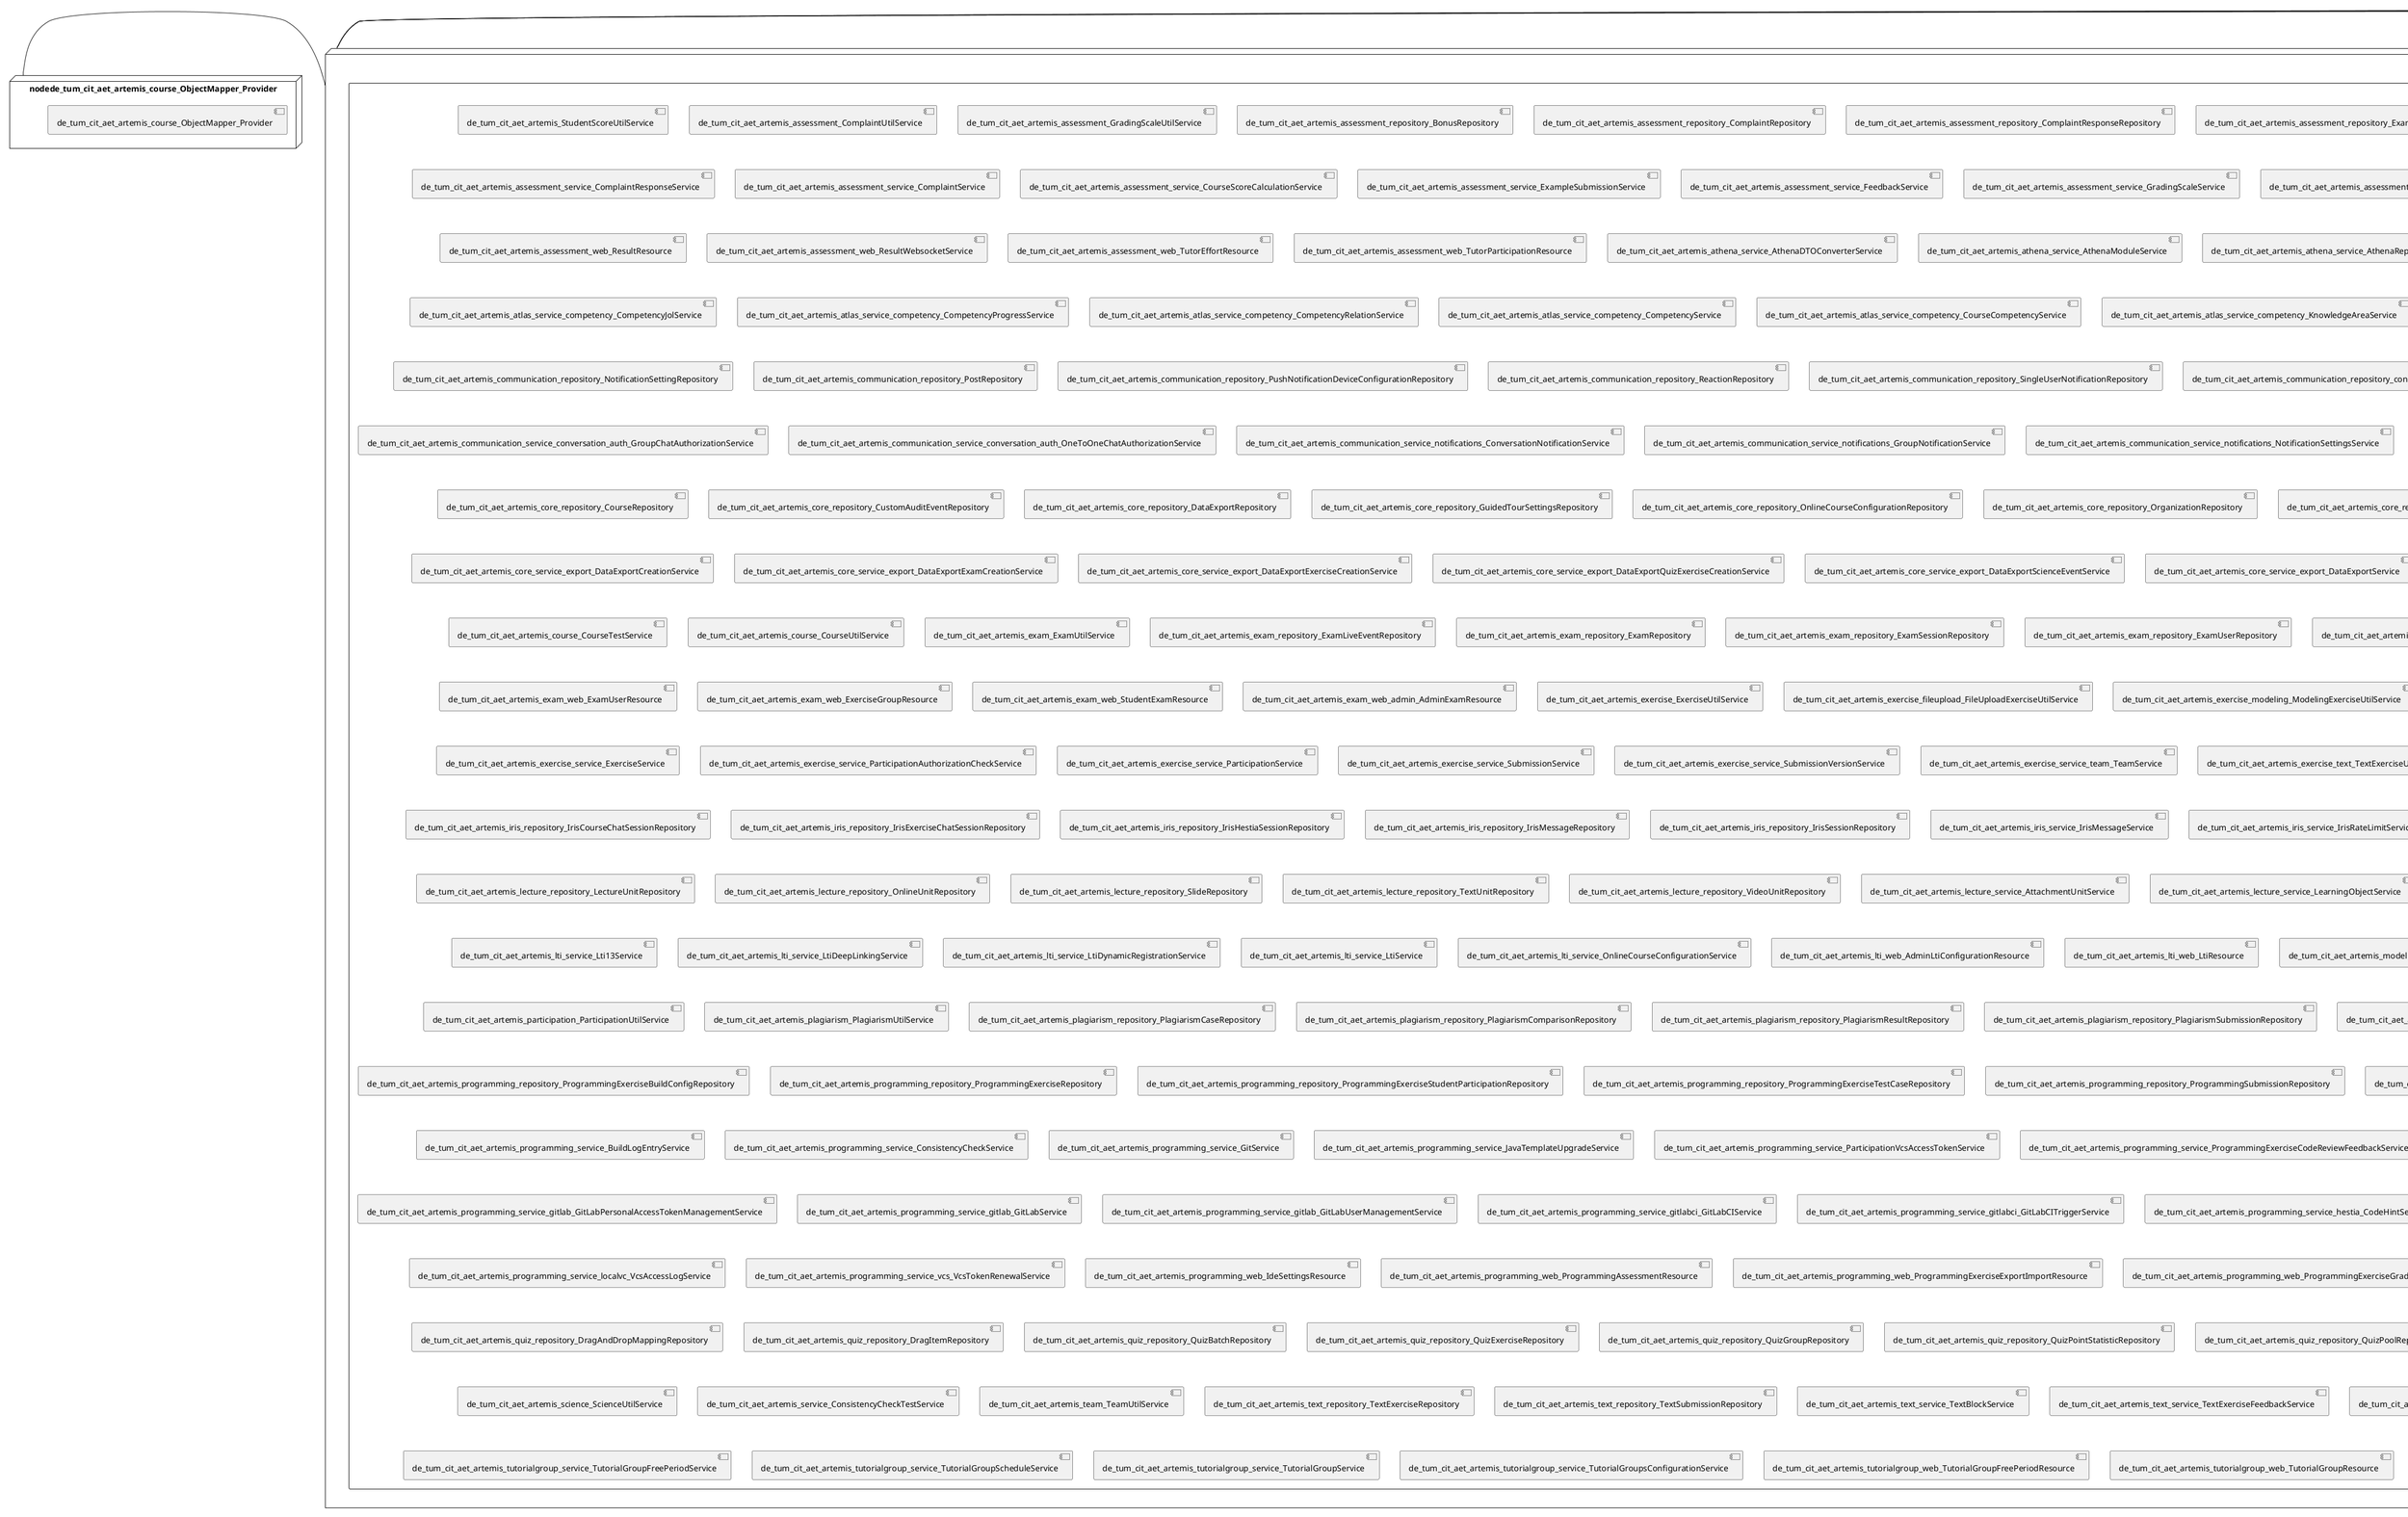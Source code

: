 @startuml
skinparam fixCircleLabelOverlapping true
skinparam componentStyle uml2
node nodede_tum_cit_aet_artemis {
component de_tum_cit_aet_artemis {
[de_tum_cit_aet_artemis_StudentScoreUtilService] [[ls1intum-artemis.system#_332FcHyoEe-RUJg1M1VCEQ]]
[de_tum_cit_aet_artemis_assessment_ComplaintUtilService] [[ls1intum-artemis.system#_332FcHyoEe-RUJg1M1VCEQ]]
[de_tum_cit_aet_artemis_assessment_GradingScaleUtilService] [[ls1intum-artemis.system#_332FcHyoEe-RUJg1M1VCEQ]]
[de_tum_cit_aet_artemis_assessment_repository_BonusRepository] [[ls1intum-artemis.system#_332FcHyoEe-RUJg1M1VCEQ]]
[de_tum_cit_aet_artemis_assessment_repository_ComplaintRepository] [[ls1intum-artemis.system#_332FcHyoEe-RUJg1M1VCEQ]]
[de_tum_cit_aet_artemis_assessment_repository_ComplaintResponseRepository] [[ls1intum-artemis.system#_332FcHyoEe-RUJg1M1VCEQ]]
[de_tum_cit_aet_artemis_assessment_repository_ExampleSubmissionRepository] [[ls1intum-artemis.system#_332FcHyoEe-RUJg1M1VCEQ]]
[de_tum_cit_aet_artemis_assessment_repository_FeedbackRepository] [[ls1intum-artemis.system#_332FcHyoEe-RUJg1M1VCEQ]]
[de_tum_cit_aet_artemis_assessment_repository_GradeStepRepository] [[ls1intum-artemis.system#_332FcHyoEe-RUJg1M1VCEQ]]
[de_tum_cit_aet_artemis_assessment_repository_GradingCriterionRepository] [[ls1intum-artemis.system#_332FcHyoEe-RUJg1M1VCEQ]]
[de_tum_cit_aet_artemis_assessment_repository_GradingScaleRepository] [[ls1intum-artemis.system#_332FcHyoEe-RUJg1M1VCEQ]]
[de_tum_cit_aet_artemis_assessment_repository_LongFeedbackTextRepository] [[ls1intum-artemis.system#_332FcHyoEe-RUJg1M1VCEQ]]
[de_tum_cit_aet_artemis_assessment_repository_ParticipantScoreRepository] [[ls1intum-artemis.system#_332FcHyoEe-RUJg1M1VCEQ]]
[de_tum_cit_aet_artemis_assessment_repository_RatingRepository] [[ls1intum-artemis.system#_332FcHyoEe-RUJg1M1VCEQ]]
[de_tum_cit_aet_artemis_assessment_repository_ResultRepository] [[ls1intum-artemis.system#_332FcHyoEe-RUJg1M1VCEQ]]
[de_tum_cit_aet_artemis_assessment_repository_StudentScoreRepository] [[ls1intum-artemis.system#_332FcHyoEe-RUJg1M1VCEQ]]
[de_tum_cit_aet_artemis_assessment_repository_TeamScoreRepository] [[ls1intum-artemis.system#_332FcHyoEe-RUJg1M1VCEQ]]
[de_tum_cit_aet_artemis_assessment_repository_TextAssessmentEventRepository] [[ls1intum-artemis.system#_332FcHyoEe-RUJg1M1VCEQ]]
[de_tum_cit_aet_artemis_assessment_repository_TextBlockRepository] [[ls1intum-artemis.system#_332FcHyoEe-RUJg1M1VCEQ]]
[de_tum_cit_aet_artemis_assessment_repository_TutorParticipationRepository] [[ls1intum-artemis.system#_332FcHyoEe-RUJg1M1VCEQ]]
[de_tum_cit_aet_artemis_assessment_service_AssessmentDashboardService] [[ls1intum-artemis.system#_332FcHyoEe-RUJg1M1VCEQ]]
[de_tum_cit_aet_artemis_assessment_service_AssessmentService] [[ls1intum-artemis.system#_332FcHyoEe-RUJg1M1VCEQ]]
[de_tum_cit_aet_artemis_assessment_service_BonusService] [[ls1intum-artemis.system#_332FcHyoEe-RUJg1M1VCEQ]]
[de_tum_cit_aet_artemis_assessment_service_ComplaintResponseService] [[ls1intum-artemis.system#_332FcHyoEe-RUJg1M1VCEQ]]
[de_tum_cit_aet_artemis_assessment_service_ComplaintService] [[ls1intum-artemis.system#_332FcHyoEe-RUJg1M1VCEQ]]
[de_tum_cit_aet_artemis_assessment_service_CourseScoreCalculationService] [[ls1intum-artemis.system#_332FcHyoEe-RUJg1M1VCEQ]]
[de_tum_cit_aet_artemis_assessment_service_ExampleSubmissionService] [[ls1intum-artemis.system#_332FcHyoEe-RUJg1M1VCEQ]]
[de_tum_cit_aet_artemis_assessment_service_FeedbackService] [[ls1intum-artemis.system#_332FcHyoEe-RUJg1M1VCEQ]]
[de_tum_cit_aet_artemis_assessment_service_GradingScaleService] [[ls1intum-artemis.system#_332FcHyoEe-RUJg1M1VCEQ]]
[de_tum_cit_aet_artemis_assessment_service_ParticipantScoreScheduleService] [[ls1intum-artemis.system#_332FcHyoEe-RUJg1M1VCEQ]]
[de_tum_cit_aet_artemis_assessment_service_ParticipantScoreService] [[ls1intum-artemis.system#_332FcHyoEe-RUJg1M1VCEQ]]
[de_tum_cit_aet_artemis_assessment_service_PresentationPointsCalculationService] [[ls1intum-artemis.system#_332FcHyoEe-RUJg1M1VCEQ]]
[de_tum_cit_aet_artemis_assessment_service_RatingService] [[ls1intum-artemis.system#_332FcHyoEe-RUJg1M1VCEQ]]
[de_tum_cit_aet_artemis_assessment_service_ResultService] [[ls1intum-artemis.system#_332FcHyoEe-RUJg1M1VCEQ]]
[de_tum_cit_aet_artemis_assessment_service_TutorEffortService] [[ls1intum-artemis.system#_332FcHyoEe-RUJg1M1VCEQ]]
[de_tum_cit_aet_artemis_assessment_service_TutorLeaderboardService] [[ls1intum-artemis.system#_332FcHyoEe-RUJg1M1VCEQ]]
[de_tum_cit_aet_artemis_assessment_service_TutorParticipationService] [[ls1intum-artemis.system#_332FcHyoEe-RUJg1M1VCEQ]]
[de_tum_cit_aet_artemis_assessment_web_BonusResource] [[ls1intum-artemis.system#_332FcHyoEe-RUJg1M1VCEQ]]
[de_tum_cit_aet_artemis_assessment_web_ComplaintResource] [[ls1intum-artemis.system#_332FcHyoEe-RUJg1M1VCEQ]]
[de_tum_cit_aet_artemis_assessment_web_ComplaintResponseResource] [[ls1intum-artemis.system#_332FcHyoEe-RUJg1M1VCEQ]]
[de_tum_cit_aet_artemis_assessment_web_ExampleSubmissionResource] [[ls1intum-artemis.system#_332FcHyoEe-RUJg1M1VCEQ]]
[de_tum_cit_aet_artemis_assessment_web_GradeStepResource] [[ls1intum-artemis.system#_332FcHyoEe-RUJg1M1VCEQ]]
[de_tum_cit_aet_artemis_assessment_web_GradingScaleResource] [[ls1intum-artemis.system#_332FcHyoEe-RUJg1M1VCEQ]]
[de_tum_cit_aet_artemis_assessment_web_LongFeedbackTextResource] [[ls1intum-artemis.system#_332FcHyoEe-RUJg1M1VCEQ]]
[de_tum_cit_aet_artemis_assessment_web_ParticipantScoreResource] [[ls1intum-artemis.system#_332FcHyoEe-RUJg1M1VCEQ]]
[de_tum_cit_aet_artemis_assessment_web_RatingResource] [[ls1intum-artemis.system#_332FcHyoEe-RUJg1M1VCEQ]]
[de_tum_cit_aet_artemis_assessment_web_ResultResource] [[ls1intum-artemis.system#_332FcHyoEe-RUJg1M1VCEQ]]
[de_tum_cit_aet_artemis_assessment_web_ResultWebsocketService] [[ls1intum-artemis.system#_332FcHyoEe-RUJg1M1VCEQ]]
[de_tum_cit_aet_artemis_assessment_web_TutorEffortResource] [[ls1intum-artemis.system#_332FcHyoEe-RUJg1M1VCEQ]]
[de_tum_cit_aet_artemis_assessment_web_TutorParticipationResource] [[ls1intum-artemis.system#_332FcHyoEe-RUJg1M1VCEQ]]
[de_tum_cit_aet_artemis_athena_service_AthenaDTOConverterService] [[ls1intum-artemis.system#_332FcHyoEe-RUJg1M1VCEQ]]
[de_tum_cit_aet_artemis_athena_service_AthenaModuleService] [[ls1intum-artemis.system#_332FcHyoEe-RUJg1M1VCEQ]]
[de_tum_cit_aet_artemis_athena_service_AthenaRepositoryExportService] [[ls1intum-artemis.system#_332FcHyoEe-RUJg1M1VCEQ]]
[de_tum_cit_aet_artemis_athena_service_AthenaScheduleService] [[ls1intum-artemis.system#_332FcHyoEe-RUJg1M1VCEQ]]
[de_tum_cit_aet_artemis_athena_service_AthenaSubmissionSendingService] [[ls1intum-artemis.system#_332FcHyoEe-RUJg1M1VCEQ]]
[de_tum_cit_aet_artemis_athena_web_AthenaResource] [[ls1intum-artemis.system#_332FcHyoEe-RUJg1M1VCEQ]]
[de_tum_cit_aet_artemis_atlas_repository_CompetencyJolRepository] [[ls1intum-artemis.system#_332FcHyoEe-RUJg1M1VCEQ]]
[de_tum_cit_aet_artemis_atlas_repository_CompetencyProgressRepository] [[ls1intum-artemis.system#_332FcHyoEe-RUJg1M1VCEQ]]
[de_tum_cit_aet_artemis_atlas_repository_CompetencyRelationRepository] [[ls1intum-artemis.system#_332FcHyoEe-RUJg1M1VCEQ]]
[de_tum_cit_aet_artemis_atlas_repository_CompetencyRepository] [[ls1intum-artemis.system#_332FcHyoEe-RUJg1M1VCEQ]]
[de_tum_cit_aet_artemis_atlas_repository_CourseCompetencyRepository] [[ls1intum-artemis.system#_332FcHyoEe-RUJg1M1VCEQ]]
[de_tum_cit_aet_artemis_atlas_repository_KnowledgeAreaRepository] [[ls1intum-artemis.system#_332FcHyoEe-RUJg1M1VCEQ]]
[de_tum_cit_aet_artemis_atlas_repository_LearningPathRepository] [[ls1intum-artemis.system#_332FcHyoEe-RUJg1M1VCEQ]]
[de_tum_cit_aet_artemis_atlas_repository_PrerequisiteRepository] [[ls1intum-artemis.system#_332FcHyoEe-RUJg1M1VCEQ]]
[de_tum_cit_aet_artemis_atlas_repository_ScienceEventRepository] [[ls1intum-artemis.system#_332FcHyoEe-RUJg1M1VCEQ]]
[de_tum_cit_aet_artemis_atlas_repository_ScienceSettingRepository] [[ls1intum-artemis.system#_332FcHyoEe-RUJg1M1VCEQ]]
[de_tum_cit_aet_artemis_atlas_repository_SourceRepository] [[ls1intum-artemis.system#_332FcHyoEe-RUJg1M1VCEQ]]
[de_tum_cit_aet_artemis_atlas_repository_StandardizedCompetencyRepository] [[ls1intum-artemis.system#_332FcHyoEe-RUJg1M1VCEQ]]
[de_tum_cit_aet_artemis_atlas_service_ScienceEventService] [[ls1intum-artemis.system#_332FcHyoEe-RUJg1M1VCEQ]]
[de_tum_cit_aet_artemis_atlas_service_competency_CompetencyJolService] [[ls1intum-artemis.system#_332FcHyoEe-RUJg1M1VCEQ]]
[de_tum_cit_aet_artemis_atlas_service_competency_CompetencyProgressService] [[ls1intum-artemis.system#_332FcHyoEe-RUJg1M1VCEQ]]
[de_tum_cit_aet_artemis_atlas_service_competency_CompetencyRelationService] [[ls1intum-artemis.system#_332FcHyoEe-RUJg1M1VCEQ]]
[de_tum_cit_aet_artemis_atlas_service_competency_CompetencyService] [[ls1intum-artemis.system#_332FcHyoEe-RUJg1M1VCEQ]]
[de_tum_cit_aet_artemis_atlas_service_competency_CourseCompetencyService] [[ls1intum-artemis.system#_332FcHyoEe-RUJg1M1VCEQ]]
[de_tum_cit_aet_artemis_atlas_service_competency_KnowledgeAreaService] [[ls1intum-artemis.system#_332FcHyoEe-RUJg1M1VCEQ]]
[de_tum_cit_aet_artemis_atlas_service_competency_PrerequisiteService] [[ls1intum-artemis.system#_332FcHyoEe-RUJg1M1VCEQ]]
[de_tum_cit_aet_artemis_atlas_service_competency_StandardizedCompetencyService] [[ls1intum-artemis.system#_332FcHyoEe-RUJg1M1VCEQ]]
[de_tum_cit_aet_artemis_atlas_service_learningpath_LearningPathNgxService] [[ls1intum-artemis.system#_332FcHyoEe-RUJg1M1VCEQ]]
[de_tum_cit_aet_artemis_atlas_service_learningpath_LearningPathRecommendationService] [[ls1intum-artemis.system#_332FcHyoEe-RUJg1M1VCEQ]]
[de_tum_cit_aet_artemis_atlas_service_learningpath_LearningPathService] [[ls1intum-artemis.system#_332FcHyoEe-RUJg1M1VCEQ]]
[de_tum_cit_aet_artemis_atlas_web_CompetencyResource] [[ls1intum-artemis.system#_332FcHyoEe-RUJg1M1VCEQ]]
[de_tum_cit_aet_artemis_atlas_web_CourseCompetencyResource] [[ls1intum-artemis.system#_332FcHyoEe-RUJg1M1VCEQ]]
[de_tum_cit_aet_artemis_atlas_web_LearningPathResource] [[ls1intum-artemis.system#_332FcHyoEe-RUJg1M1VCEQ]]
[de_tum_cit_aet_artemis_atlas_web_MetricsResource] [[ls1intum-artemis.system#_332FcHyoEe-RUJg1M1VCEQ]]
[de_tum_cit_aet_artemis_atlas_web_PrerequisiteResource] [[ls1intum-artemis.system#_332FcHyoEe-RUJg1M1VCEQ]]
[de_tum_cit_aet_artemis_atlas_web_ScienceSettingsResource] [[ls1intum-artemis.system#_332FcHyoEe-RUJg1M1VCEQ]]
[de_tum_cit_aet_artemis_atlas_web_StandardizedCompetencyResource] [[ls1intum-artemis.system#_332FcHyoEe-RUJg1M1VCEQ]]
[de_tum_cit_aet_artemis_communication_repository_AnswerPostRepository] [[ls1intum-artemis.system#_332FcHyoEe-RUJg1M1VCEQ]]
[de_tum_cit_aet_artemis_communication_repository_ConversationMessageRepository] [[ls1intum-artemis.system#_332FcHyoEe-RUJg1M1VCEQ]]
[de_tum_cit_aet_artemis_communication_repository_ConversationParticipantRepository] [[ls1intum-artemis.system#_332FcHyoEe-RUJg1M1VCEQ]]
[de_tum_cit_aet_artemis_communication_repository_GroupNotificationRepository] [[ls1intum-artemis.system#_332FcHyoEe-RUJg1M1VCEQ]]
[de_tum_cit_aet_artemis_communication_repository_NotificationRepository] [[ls1intum-artemis.system#_332FcHyoEe-RUJg1M1VCEQ]]
[de_tum_cit_aet_artemis_communication_repository_NotificationSettingRepository] [[ls1intum-artemis.system#_332FcHyoEe-RUJg1M1VCEQ]]
[de_tum_cit_aet_artemis_communication_repository_PostRepository] [[ls1intum-artemis.system#_332FcHyoEe-RUJg1M1VCEQ]]
[de_tum_cit_aet_artemis_communication_repository_PushNotificationDeviceConfigurationRepository] [[ls1intum-artemis.system#_332FcHyoEe-RUJg1M1VCEQ]]
[de_tum_cit_aet_artemis_communication_repository_ReactionRepository] [[ls1intum-artemis.system#_332FcHyoEe-RUJg1M1VCEQ]]
[de_tum_cit_aet_artemis_communication_repository_SingleUserNotificationRepository] [[ls1intum-artemis.system#_332FcHyoEe-RUJg1M1VCEQ]]
[de_tum_cit_aet_artemis_communication_repository_conversation_ChannelRepository] [[ls1intum-artemis.system#_332FcHyoEe-RUJg1M1VCEQ]]
[de_tum_cit_aet_artemis_communication_repository_conversation_ConversationNotificationRepository] [[ls1intum-artemis.system#_332FcHyoEe-RUJg1M1VCEQ]]
[de_tum_cit_aet_artemis_communication_repository_conversation_ConversationRepository] [[ls1intum-artemis.system#_332FcHyoEe-RUJg1M1VCEQ]]
[de_tum_cit_aet_artemis_communication_repository_conversation_GroupChatRepository] [[ls1intum-artemis.system#_332FcHyoEe-RUJg1M1VCEQ]]
[de_tum_cit_aet_artemis_communication_repository_conversation_OneToOneChatRepository] [[ls1intum-artemis.system#_332FcHyoEe-RUJg1M1VCEQ]]
[de_tum_cit_aet_artemis_communication_service_AnswerMessageService] [[ls1intum-artemis.system#_332FcHyoEe-RUJg1M1VCEQ]]
[de_tum_cit_aet_artemis_communication_service_ConversationMessagingService] [[ls1intum-artemis.system#_332FcHyoEe-RUJg1M1VCEQ]]
[de_tum_cit_aet_artemis_communication_service_EmailSummaryService] [[ls1intum-artemis.system#_332FcHyoEe-RUJg1M1VCEQ]]
[de_tum_cit_aet_artemis_communication_service_NotificationScheduleService] [[ls1intum-artemis.system#_332FcHyoEe-RUJg1M1VCEQ]]
[de_tum_cit_aet_artemis_communication_service_PushNotificationDeviceConfigurationCleanupService] [[ls1intum-artemis.system#_332FcHyoEe-RUJg1M1VCEQ]]
[de_tum_cit_aet_artemis_communication_service_ReactionService] [[ls1intum-artemis.system#_332FcHyoEe-RUJg1M1VCEQ]]
[de_tum_cit_aet_artemis_communication_service_conversation_ChannelService] [[ls1intum-artemis.system#_332FcHyoEe-RUJg1M1VCEQ]]
[de_tum_cit_aet_artemis_communication_service_conversation_ConversationDTOService] [[ls1intum-artemis.system#_332FcHyoEe-RUJg1M1VCEQ]]
[de_tum_cit_aet_artemis_communication_service_conversation_ConversationService] [[ls1intum-artemis.system#_332FcHyoEe-RUJg1M1VCEQ]]
[de_tum_cit_aet_artemis_communication_service_conversation_GroupChatService] [[ls1intum-artemis.system#_332FcHyoEe-RUJg1M1VCEQ]]
[de_tum_cit_aet_artemis_communication_service_conversation_OneToOneChatService] [[ls1intum-artemis.system#_332FcHyoEe-RUJg1M1VCEQ]]
[de_tum_cit_aet_artemis_communication_service_conversation_auth_ChannelAuthorizationService] [[ls1intum-artemis.system#_332FcHyoEe-RUJg1M1VCEQ]]
[de_tum_cit_aet_artemis_communication_service_conversation_auth_ConversationAuthorizationService] [[ls1intum-artemis.system#_332FcHyoEe-RUJg1M1VCEQ]]
[de_tum_cit_aet_artemis_communication_service_conversation_auth_GroupChatAuthorizationService] [[ls1intum-artemis.system#_332FcHyoEe-RUJg1M1VCEQ]]
[de_tum_cit_aet_artemis_communication_service_conversation_auth_OneToOneChatAuthorizationService] [[ls1intum-artemis.system#_332FcHyoEe-RUJg1M1VCEQ]]
[de_tum_cit_aet_artemis_communication_service_notifications_ConversationNotificationService] [[ls1intum-artemis.system#_332FcHyoEe-RUJg1M1VCEQ]]
[de_tum_cit_aet_artemis_communication_service_notifications_GroupNotificationService] [[ls1intum-artemis.system#_332FcHyoEe-RUJg1M1VCEQ]]
[de_tum_cit_aet_artemis_communication_service_notifications_NotificationSettingsService] [[ls1intum-artemis.system#_332FcHyoEe-RUJg1M1VCEQ]]
[de_tum_cit_aet_artemis_communication_service_notifications_SingleUserNotificationService] [[ls1intum-artemis.system#_332FcHyoEe-RUJg1M1VCEQ]]
[de_tum_cit_aet_artemis_communication_service_notifications_TutorialGroupNotificationService] [[ls1intum-artemis.system#_332FcHyoEe-RUJg1M1VCEQ]]
[de_tum_cit_aet_artemis_communication_service_notifications_push_notifications_ApplePushNotificationService] [[ls1intum-artemis.system#_332FcHyoEe-RUJg1M1VCEQ]]
[de_tum_cit_aet_artemis_communication_service_notifications_push_notifications_FirebasePushNotificationService] [[ls1intum-artemis.system#_332FcHyoEe-RUJg1M1VCEQ]]
[de_tum_cit_aet_artemis_communication_web_ConversationMessageResource] [[ls1intum-artemis.system#_332FcHyoEe-RUJg1M1VCEQ]]
[de_tum_cit_aet_artemis_communication_web_NotificationResource] [[ls1intum-artemis.system#_332FcHyoEe-RUJg1M1VCEQ]]
[de_tum_cit_aet_artemis_communication_web_NotificationSettingsResource] [[ls1intum-artemis.system#_332FcHyoEe-RUJg1M1VCEQ]]
[de_tum_cit_aet_artemis_communication_web_PushNotificationResource] [[ls1intum-artemis.system#_332FcHyoEe-RUJg1M1VCEQ]]
[de_tum_cit_aet_artemis_communication_web_conversation_ChannelResource] [[ls1intum-artemis.system#_332FcHyoEe-RUJg1M1VCEQ]]
[de_tum_cit_aet_artemis_communication_web_conversation_ConversationResource] [[ls1intum-artemis.system#_332FcHyoEe-RUJg1M1VCEQ]]
[de_tum_cit_aet_artemis_communication_web_conversation_GroupChatResource] [[ls1intum-artemis.system#_332FcHyoEe-RUJg1M1VCEQ]]
[de_tum_cit_aet_artemis_communication_web_conversation_OneToOneChatResource] [[ls1intum-artemis.system#_332FcHyoEe-RUJg1M1VCEQ]]
[de_tum_cit_aet_artemis_competency_CompetencyProgressUtilService] [[ls1intum-artemis.system#_332FcHyoEe-RUJg1M1VCEQ]]
[de_tum_cit_aet_artemis_competency_CompetencyUtilService] [[ls1intum-artemis.system#_332FcHyoEe-RUJg1M1VCEQ]]
[de_tum_cit_aet_artemis_competency_LearningPathUtilService] [[ls1intum-artemis.system#_332FcHyoEe-RUJg1M1VCEQ]]
[de_tum_cit_aet_artemis_competency_PrerequisiteUtilService] [[ls1intum-artemis.system#_332FcHyoEe-RUJg1M1VCEQ]]
[de_tum_cit_aet_artemis_competency_StandardizedCompetencyUtilService] [[ls1intum-artemis.system#_332FcHyoEe-RUJg1M1VCEQ]]
[de_tum_cit_aet_artemis_core_repository_AuthorityRepository] [[ls1intum-artemis.system#_332FcHyoEe-RUJg1M1VCEQ]]
[de_tum_cit_aet_artemis_core_repository_CourseRepository] [[ls1intum-artemis.system#_332FcHyoEe-RUJg1M1VCEQ]]
[de_tum_cit_aet_artemis_core_repository_CustomAuditEventRepository] [[ls1intum-artemis.system#_332FcHyoEe-RUJg1M1VCEQ]]
[de_tum_cit_aet_artemis_core_repository_DataExportRepository] [[ls1intum-artemis.system#_332FcHyoEe-RUJg1M1VCEQ]]
[de_tum_cit_aet_artemis_core_repository_GuidedTourSettingsRepository] [[ls1intum-artemis.system#_332FcHyoEe-RUJg1M1VCEQ]]
[de_tum_cit_aet_artemis_core_repository_OnlineCourseConfigurationRepository] [[ls1intum-artemis.system#_332FcHyoEe-RUJg1M1VCEQ]]
[de_tum_cit_aet_artemis_core_repository_OrganizationRepository] [[ls1intum-artemis.system#_332FcHyoEe-RUJg1M1VCEQ]]
[de_tum_cit_aet_artemis_core_repository_ProgrammingExerciseStudentParticipationTestRepository] [[ls1intum-artemis.system#_332FcHyoEe-RUJg1M1VCEQ]]
[de_tum_cit_aet_artemis_core_repository_ProgrammingExerciseTestRepository] [[ls1intum-artemis.system#_332FcHyoEe-RUJg1M1VCEQ]]
[de_tum_cit_aet_artemis_core_repository_ProgrammingSubmissionTestRepository] [[ls1intum-artemis.system#_332FcHyoEe-RUJg1M1VCEQ]]
[de_tum_cit_aet_artemis_core_repository_StatisticsRepository] [[ls1intum-artemis.system#_332FcHyoEe-RUJg1M1VCEQ]]
[de_tum_cit_aet_artemis_core_repository_UserRepository] [[ls1intum-artemis.system#_332FcHyoEe-RUJg1M1VCEQ]]
[de_tum_cit_aet_artemis_core_repository_UserTestRepository] [[ls1intum-artemis.system#_332FcHyoEe-RUJg1M1VCEQ]]
[de_tum_cit_aet_artemis_core_security_DomainUserDetailsService] [[ls1intum-artemis.system#_332FcHyoEe-RUJg1M1VCEQ]]
[de_tum_cit_aet_artemis_core_service_AuthorizationCheckService] [[ls1intum-artemis.system#_332FcHyoEe-RUJg1M1VCEQ]]
[de_tum_cit_aet_artemis_core_service_CourseService] [[ls1intum-artemis.system#_332FcHyoEe-RUJg1M1VCEQ]]
[de_tum_cit_aet_artemis_core_service_DataExportScheduleService] [[ls1intum-artemis.system#_332FcHyoEe-RUJg1M1VCEQ]]
[de_tum_cit_aet_artemis_core_service_FileService] [[ls1intum-artemis.system#_332FcHyoEe-RUJg1M1VCEQ]]
[de_tum_cit_aet_artemis_core_service_OrganizationService] [[ls1intum-artemis.system#_332FcHyoEe-RUJg1M1VCEQ]]
[de_tum_cit_aet_artemis_core_service_StatisticsService] [[ls1intum-artemis.system#_332FcHyoEe-RUJg1M1VCEQ]]
[de_tum_cit_aet_artemis_core_service_UserScheduleService] [[ls1intum-artemis.system#_332FcHyoEe-RUJg1M1VCEQ]]
[de_tum_cit_aet_artemis_core_service_connectors_SAML2Service] [[ls1intum-artemis.system#_332FcHyoEe-RUJg1M1VCEQ]]
[de_tum_cit_aet_artemis_core_service_export_CourseExamExportService] [[ls1intum-artemis.system#_332FcHyoEe-RUJg1M1VCEQ]]
[de_tum_cit_aet_artemis_core_service_export_DataExportCommunicationDataService] [[ls1intum-artemis.system#_332FcHyoEe-RUJg1M1VCEQ]]
[de_tum_cit_aet_artemis_core_service_export_DataExportCreationService] [[ls1intum-artemis.system#_332FcHyoEe-RUJg1M1VCEQ]]
[de_tum_cit_aet_artemis_core_service_export_DataExportExamCreationService] [[ls1intum-artemis.system#_332FcHyoEe-RUJg1M1VCEQ]]
[de_tum_cit_aet_artemis_core_service_export_DataExportExerciseCreationService] [[ls1intum-artemis.system#_332FcHyoEe-RUJg1M1VCEQ]]
[de_tum_cit_aet_artemis_core_service_export_DataExportQuizExerciseCreationService] [[ls1intum-artemis.system#_332FcHyoEe-RUJg1M1VCEQ]]
[de_tum_cit_aet_artemis_core_service_export_DataExportScienceEventService] [[ls1intum-artemis.system#_332FcHyoEe-RUJg1M1VCEQ]]
[de_tum_cit_aet_artemis_core_service_export_DataExportService] [[ls1intum-artemis.system#_332FcHyoEe-RUJg1M1VCEQ]]
[de_tum_cit_aet_artemis_core_service_messaging_InstanceMessageReceiveService] [[ls1intum-artemis.system#_332FcHyoEe-RUJg1M1VCEQ]]
[de_tum_cit_aet_artemis_core_service_user_AuthorityService] [[ls1intum-artemis.system#_332FcHyoEe-RUJg1M1VCEQ]]
[de_tum_cit_aet_artemis_core_service_user_PasswordService] [[ls1intum-artemis.system#_332FcHyoEe-RUJg1M1VCEQ]]
[de_tum_cit_aet_artemis_core_service_user_UserCreationService] [[ls1intum-artemis.system#_332FcHyoEe-RUJg1M1VCEQ]]
[de_tum_cit_aet_artemis_core_service_user_UserService] [[ls1intum-artemis.system#_332FcHyoEe-RUJg1M1VCEQ]]
[de_tum_cit_aet_artemis_core_web_AccountResource] [[ls1intum-artemis.system#_332FcHyoEe-RUJg1M1VCEQ]]
[de_tum_cit_aet_artemis_core_web_CourseResource] [[ls1intum-artemis.system#_332FcHyoEe-RUJg1M1VCEQ]]
[de_tum_cit_aet_artemis_core_web_DataExportResource] [[ls1intum-artemis.system#_332FcHyoEe-RUJg1M1VCEQ]]
[de_tum_cit_aet_artemis_core_web_FileResource] [[ls1intum-artemis.system#_332FcHyoEe-RUJg1M1VCEQ]]
[de_tum_cit_aet_artemis_core_web_OrganizationResource] [[ls1intum-artemis.system#_332FcHyoEe-RUJg1M1VCEQ]]
[de_tum_cit_aet_artemis_core_web_StatisticsResource] [[ls1intum-artemis.system#_332FcHyoEe-RUJg1M1VCEQ]]
[de_tum_cit_aet_artemis_core_web_UserResource] [[ls1intum-artemis.system#_332FcHyoEe-RUJg1M1VCEQ]]
[de_tum_cit_aet_artemis_core_web_admin_AdminBuildJobQueueResource] [[ls1intum-artemis.system#_332FcHyoEe-RUJg1M1VCEQ]]
[de_tum_cit_aet_artemis_core_web_admin_AdminCourseResource] [[ls1intum-artemis.system#_332FcHyoEe-RUJg1M1VCEQ]]
[de_tum_cit_aet_artemis_core_web_admin_AdminOrganizationResource] [[ls1intum-artemis.system#_332FcHyoEe-RUJg1M1VCEQ]]
[de_tum_cit_aet_artemis_core_web_admin_AdminUserResource] [[ls1intum-artemis.system#_332FcHyoEe-RUJg1M1VCEQ]]
[de_tum_cit_aet_artemis_core_web_open_PublicAccountResource] [[ls1intum-artemis.system#_332FcHyoEe-RUJg1M1VCEQ]]
[de_tum_cit_aet_artemis_course_CourseTestService] [[ls1intum-artemis.system#_332FcHyoEe-RUJg1M1VCEQ]]
[de_tum_cit_aet_artemis_course_CourseUtilService] [[ls1intum-artemis.system#_332FcHyoEe-RUJg1M1VCEQ]]
[de_tum_cit_aet_artemis_exam_ExamUtilService] [[ls1intum-artemis.system#_332FcHyoEe-RUJg1M1VCEQ]]
[de_tum_cit_aet_artemis_exam_repository_ExamLiveEventRepository] [[ls1intum-artemis.system#_332FcHyoEe-RUJg1M1VCEQ]]
[de_tum_cit_aet_artemis_exam_repository_ExamRepository] [[ls1intum-artemis.system#_332FcHyoEe-RUJg1M1VCEQ]]
[de_tum_cit_aet_artemis_exam_repository_ExamSessionRepository] [[ls1intum-artemis.system#_332FcHyoEe-RUJg1M1VCEQ]]
[de_tum_cit_aet_artemis_exam_repository_ExamUserRepository] [[ls1intum-artemis.system#_332FcHyoEe-RUJg1M1VCEQ]]
[de_tum_cit_aet_artemis_exam_repository_ExerciseGroupRepository] [[ls1intum-artemis.system#_332FcHyoEe-RUJg1M1VCEQ]]
[de_tum_cit_aet_artemis_exam_repository_StudentExamRepository] [[ls1intum-artemis.system#_332FcHyoEe-RUJg1M1VCEQ]]
[de_tum_cit_aet_artemis_exam_service_ExamAccessService] [[ls1intum-artemis.system#_332FcHyoEe-RUJg1M1VCEQ]]
[de_tum_cit_aet_artemis_exam_service_ExamDateService] [[ls1intum-artemis.system#_332FcHyoEe-RUJg1M1VCEQ]]
[de_tum_cit_aet_artemis_exam_service_ExamDeletionService] [[ls1intum-artemis.system#_332FcHyoEe-RUJg1M1VCEQ]]
[de_tum_cit_aet_artemis_exam_service_ExamImportService] [[ls1intum-artemis.system#_332FcHyoEe-RUJg1M1VCEQ]]
[de_tum_cit_aet_artemis_exam_service_ExamLiveEventsService] [[ls1intum-artemis.system#_332FcHyoEe-RUJg1M1VCEQ]]
[de_tum_cit_aet_artemis_exam_service_ExamQuizService] [[ls1intum-artemis.system#_332FcHyoEe-RUJg1M1VCEQ]]
[de_tum_cit_aet_artemis_exam_service_ExamRegistrationService] [[ls1intum-artemis.system#_332FcHyoEe-RUJg1M1VCEQ]]
[de_tum_cit_aet_artemis_exam_service_ExamService] [[ls1intum-artemis.system#_332FcHyoEe-RUJg1M1VCEQ]]
[de_tum_cit_aet_artemis_exam_service_ExamSessionService] [[ls1intum-artemis.system#_332FcHyoEe-RUJg1M1VCEQ]]
[de_tum_cit_aet_artemis_exam_service_ExamSubmissionService] [[ls1intum-artemis.system#_332FcHyoEe-RUJg1M1VCEQ]]
[de_tum_cit_aet_artemis_exam_service_ExamUserService] [[ls1intum-artemis.system#_332FcHyoEe-RUJg1M1VCEQ]]
[de_tum_cit_aet_artemis_exam_service_StudentExamAccessService] [[ls1intum-artemis.system#_332FcHyoEe-RUJg1M1VCEQ]]
[de_tum_cit_aet_artemis_exam_service_StudentExamService] [[ls1intum-artemis.system#_332FcHyoEe-RUJg1M1VCEQ]]
[de_tum_cit_aet_artemis_exam_web_ExamResource] [[ls1intum-artemis.system#_332FcHyoEe-RUJg1M1VCEQ]]
[de_tum_cit_aet_artemis_exam_web_ExamUserResource] [[ls1intum-artemis.system#_332FcHyoEe-RUJg1M1VCEQ]]
[de_tum_cit_aet_artemis_exam_web_ExerciseGroupResource] [[ls1intum-artemis.system#_332FcHyoEe-RUJg1M1VCEQ]]
[de_tum_cit_aet_artemis_exam_web_StudentExamResource] [[ls1intum-artemis.system#_332FcHyoEe-RUJg1M1VCEQ]]
[de_tum_cit_aet_artemis_exam_web_admin_AdminExamResource] [[ls1intum-artemis.system#_332FcHyoEe-RUJg1M1VCEQ]]
[de_tum_cit_aet_artemis_exercise_ExerciseUtilService] [[ls1intum-artemis.system#_332FcHyoEe-RUJg1M1VCEQ]]
[de_tum_cit_aet_artemis_exercise_fileupload_FileUploadExerciseUtilService] [[ls1intum-artemis.system#_332FcHyoEe-RUJg1M1VCEQ]]
[de_tum_cit_aet_artemis_exercise_modeling_ModelingExerciseUtilService] [[ls1intum-artemis.system#_332FcHyoEe-RUJg1M1VCEQ]]
[de_tum_cit_aet_artemis_exercise_programming_ContinuousIntegrationTestService] [[ls1intum-artemis.system#_332FcHyoEe-RUJg1M1VCEQ]]
[de_tum_cit_aet_artemis_exercise_programming_ProgrammingExerciseIntegrationTestService] [[ls1intum-artemis.system#_332FcHyoEe-RUJg1M1VCEQ]]
[de_tum_cit_aet_artemis_exercise_programming_ProgrammingExerciseResultTestService] [[ls1intum-artemis.system#_332FcHyoEe-RUJg1M1VCEQ]]
[de_tum_cit_aet_artemis_exercise_programming_ProgrammingExerciseTestService] [[ls1intum-artemis.system#_332FcHyoEe-RUJg1M1VCEQ]]
[de_tum_cit_aet_artemis_exercise_programming_ProgrammingExerciseUtilService] [[ls1intum-artemis.system#_332FcHyoEe-RUJg1M1VCEQ]]
[de_tum_cit_aet_artemis_exercise_programming_ProgrammingSubmissionAndResultIntegrationTestService] [[ls1intum-artemis.system#_332FcHyoEe-RUJg1M1VCEQ]]
[de_tum_cit_aet_artemis_exercise_quiz_QuizExerciseUtilService] [[ls1intum-artemis.system#_332FcHyoEe-RUJg1M1VCEQ]]
[de_tum_cit_aet_artemis_exercise_repository_ExerciseRepository] [[ls1intum-artemis.system#_332FcHyoEe-RUJg1M1VCEQ]]
[de_tum_cit_aet_artemis_exercise_repository_ParticipationRepository] [[ls1intum-artemis.system#_332FcHyoEe-RUJg1M1VCEQ]]
[de_tum_cit_aet_artemis_exercise_repository_StudentParticipationRepository] [[ls1intum-artemis.system#_332FcHyoEe-RUJg1M1VCEQ]]
[de_tum_cit_aet_artemis_exercise_repository_SubmissionRepository] [[ls1intum-artemis.system#_332FcHyoEe-RUJg1M1VCEQ]]
[de_tum_cit_aet_artemis_exercise_repository_SubmissionVersionRepository] [[ls1intum-artemis.system#_332FcHyoEe-RUJg1M1VCEQ]]
[de_tum_cit_aet_artemis_exercise_repository_TeamRepository] [[ls1intum-artemis.system#_332FcHyoEe-RUJg1M1VCEQ]]
[de_tum_cit_aet_artemis_exercise_service_ExerciseDateService] [[ls1intum-artemis.system#_332FcHyoEe-RUJg1M1VCEQ]]
[de_tum_cit_aet_artemis_exercise_service_ExerciseDeletionService] [[ls1intum-artemis.system#_332FcHyoEe-RUJg1M1VCEQ]]
[de_tum_cit_aet_artemis_exercise_service_ExerciseScoresChartService] [[ls1intum-artemis.system#_332FcHyoEe-RUJg1M1VCEQ]]
[de_tum_cit_aet_artemis_exercise_service_ExerciseService] [[ls1intum-artemis.system#_332FcHyoEe-RUJg1M1VCEQ]]
[de_tum_cit_aet_artemis_exercise_service_ParticipationAuthorizationCheckService] [[ls1intum-artemis.system#_332FcHyoEe-RUJg1M1VCEQ]]
[de_tum_cit_aet_artemis_exercise_service_ParticipationService] [[ls1intum-artemis.system#_332FcHyoEe-RUJg1M1VCEQ]]
[de_tum_cit_aet_artemis_exercise_service_SubmissionService] [[ls1intum-artemis.system#_332FcHyoEe-RUJg1M1VCEQ]]
[de_tum_cit_aet_artemis_exercise_service_SubmissionVersionService] [[ls1intum-artemis.system#_332FcHyoEe-RUJg1M1VCEQ]]
[de_tum_cit_aet_artemis_exercise_service_team_TeamService] [[ls1intum-artemis.system#_332FcHyoEe-RUJg1M1VCEQ]]
[de_tum_cit_aet_artemis_exercise_text_TextExerciseUtilService] [[ls1intum-artemis.system#_332FcHyoEe-RUJg1M1VCEQ]]
[de_tum_cit_aet_artemis_exercise_web_AdminExerciseResource] [[ls1intum-artemis.system#_332FcHyoEe-RUJg1M1VCEQ]]
[de_tum_cit_aet_artemis_exercise_web_ConsistencyCheckResource] [[ls1intum-artemis.system#_332FcHyoEe-RUJg1M1VCEQ]]
[de_tum_cit_aet_artemis_exercise_web_ExerciseResource] [[ls1intum-artemis.system#_332FcHyoEe-RUJg1M1VCEQ]]
[de_tum_cit_aet_artemis_exercise_web_ExerciseScoresChartResource] [[ls1intum-artemis.system#_332FcHyoEe-RUJg1M1VCEQ]]
[de_tum_cit_aet_artemis_exercise_web_ParticipationResource] [[ls1intum-artemis.system#_332FcHyoEe-RUJg1M1VCEQ]]
[de_tum_cit_aet_artemis_exercise_web_ParticipationTeamWebsocketService] [[ls1intum-artemis.system#_332FcHyoEe-RUJg1M1VCEQ]]
[de_tum_cit_aet_artemis_exercise_web_SubmissionResource] [[ls1intum-artemis.system#_332FcHyoEe-RUJg1M1VCEQ]]
[de_tum_cit_aet_artemis_exercise_web_TeamResource] [[ls1intum-artemis.system#_332FcHyoEe-RUJg1M1VCEQ]]
[de_tum_cit_aet_artemis_fileupload_repository_FileUploadExerciseRepository] [[ls1intum-artemis.system#_332FcHyoEe-RUJg1M1VCEQ]]
[de_tum_cit_aet_artemis_fileupload_repository_FileUploadSubmissionRepository] [[ls1intum-artemis.system#_332FcHyoEe-RUJg1M1VCEQ]]
[de_tum_cit_aet_artemis_fileupload_service_FileUploadExerciseImportService] [[ls1intum-artemis.system#_332FcHyoEe-RUJg1M1VCEQ]]
[de_tum_cit_aet_artemis_fileupload_service_FileUploadExerciseService] [[ls1intum-artemis.system#_332FcHyoEe-RUJg1M1VCEQ]]
[de_tum_cit_aet_artemis_fileupload_service_FileUploadSubmissionService] [[ls1intum-artemis.system#_332FcHyoEe-RUJg1M1VCEQ]]
[de_tum_cit_aet_artemis_fileupload_web_FileUploadAssessmentResource] [[ls1intum-artemis.system#_332FcHyoEe-RUJg1M1VCEQ]]
[de_tum_cit_aet_artemis_fileupload_web_FileUploadExerciseResource] [[ls1intum-artemis.system#_332FcHyoEe-RUJg1M1VCEQ]]
[de_tum_cit_aet_artemis_fileupload_web_FileUploadSubmissionResource] [[ls1intum-artemis.system#_332FcHyoEe-RUJg1M1VCEQ]]
[de_tum_cit_aet_artemis_iris_repository_IrisCourseChatSessionRepository] [[ls1intum-artemis.system#_332FcHyoEe-RUJg1M1VCEQ]]
[de_tum_cit_aet_artemis_iris_repository_IrisExerciseChatSessionRepository] [[ls1intum-artemis.system#_332FcHyoEe-RUJg1M1VCEQ]]
[de_tum_cit_aet_artemis_iris_repository_IrisHestiaSessionRepository] [[ls1intum-artemis.system#_332FcHyoEe-RUJg1M1VCEQ]]
[de_tum_cit_aet_artemis_iris_repository_IrisMessageRepository] [[ls1intum-artemis.system#_332FcHyoEe-RUJg1M1VCEQ]]
[de_tum_cit_aet_artemis_iris_repository_IrisSessionRepository] [[ls1intum-artemis.system#_332FcHyoEe-RUJg1M1VCEQ]]
[de_tum_cit_aet_artemis_iris_service_IrisMessageService] [[ls1intum-artemis.system#_332FcHyoEe-RUJg1M1VCEQ]]
[de_tum_cit_aet_artemis_iris_service_IrisRateLimitService] [[ls1intum-artemis.system#_332FcHyoEe-RUJg1M1VCEQ]]
[de_tum_cit_aet_artemis_iris_service_IrisSessionService] [[ls1intum-artemis.system#_332FcHyoEe-RUJg1M1VCEQ]]
[de_tum_cit_aet_artemis_iris_service_pyris_PyrisPipelineService] [[ls1intum-artemis.system#_332FcHyoEe-RUJg1M1VCEQ]]
[de_tum_cit_aet_artemis_iris_service_session_IrisCourseChatSessionService] [[ls1intum-artemis.system#_332FcHyoEe-RUJg1M1VCEQ]]
[de_tum_cit_aet_artemis_iris_service_session_IrisExerciseChatSessionService] [[ls1intum-artemis.system#_332FcHyoEe-RUJg1M1VCEQ]]
[de_tum_cit_aet_artemis_iris_service_session_IrisHestiaSessionService] [[ls1intum-artemis.system#_332FcHyoEe-RUJg1M1VCEQ]]
[de_tum_cit_aet_artemis_iris_web_IrisCourseChatSessionResource] [[ls1intum-artemis.system#_332FcHyoEe-RUJg1M1VCEQ]]
[de_tum_cit_aet_artemis_iris_web_IrisExerciseChatSessionResource] [[ls1intum-artemis.system#_332FcHyoEe-RUJg1M1VCEQ]]
[de_tum_cit_aet_artemis_iris_web_IrisMessageResource] [[ls1intum-artemis.system#_332FcHyoEe-RUJg1M1VCEQ]]
[de_tum_cit_aet_artemis_iris_web_IrisResource] [[ls1intum-artemis.system#_332FcHyoEe-RUJg1M1VCEQ]]
[de_tum_cit_aet_artemis_iris_web_IrisSettingsResource] [[ls1intum-artemis.system#_332FcHyoEe-RUJg1M1VCEQ]]
[de_tum_cit_aet_artemis_lecture_LectureUtilService] [[ls1intum-artemis.system#_332FcHyoEe-RUJg1M1VCEQ]]
[de_tum_cit_aet_artemis_lecture_repository_AttachmentRepository] [[ls1intum-artemis.system#_332FcHyoEe-RUJg1M1VCEQ]]
[de_tum_cit_aet_artemis_lecture_repository_AttachmentUnitRepository] [[ls1intum-artemis.system#_332FcHyoEe-RUJg1M1VCEQ]]
[de_tum_cit_aet_artemis_lecture_repository_ExerciseUnitRepository] [[ls1intum-artemis.system#_332FcHyoEe-RUJg1M1VCEQ]]
[de_tum_cit_aet_artemis_lecture_repository_LectureRepository] [[ls1intum-artemis.system#_332FcHyoEe-RUJg1M1VCEQ]]
[de_tum_cit_aet_artemis_lecture_repository_LectureUnitCompletionRepository] [[ls1intum-artemis.system#_332FcHyoEe-RUJg1M1VCEQ]]
[de_tum_cit_aet_artemis_lecture_repository_LectureUnitRepository] [[ls1intum-artemis.system#_332FcHyoEe-RUJg1M1VCEQ]]
[de_tum_cit_aet_artemis_lecture_repository_OnlineUnitRepository] [[ls1intum-artemis.system#_332FcHyoEe-RUJg1M1VCEQ]]
[de_tum_cit_aet_artemis_lecture_repository_SlideRepository] [[ls1intum-artemis.system#_332FcHyoEe-RUJg1M1VCEQ]]
[de_tum_cit_aet_artemis_lecture_repository_TextUnitRepository] [[ls1intum-artemis.system#_332FcHyoEe-RUJg1M1VCEQ]]
[de_tum_cit_aet_artemis_lecture_repository_VideoUnitRepository] [[ls1intum-artemis.system#_332FcHyoEe-RUJg1M1VCEQ]]
[de_tum_cit_aet_artemis_lecture_service_AttachmentUnitService] [[ls1intum-artemis.system#_332FcHyoEe-RUJg1M1VCEQ]]
[de_tum_cit_aet_artemis_lecture_service_LearningObjectService] [[ls1intum-artemis.system#_332FcHyoEe-RUJg1M1VCEQ]]
[de_tum_cit_aet_artemis_lecture_service_LectureImportService] [[ls1intum-artemis.system#_332FcHyoEe-RUJg1M1VCEQ]]
[de_tum_cit_aet_artemis_lecture_service_LectureService] [[ls1intum-artemis.system#_332FcHyoEe-RUJg1M1VCEQ]]
[de_tum_cit_aet_artemis_lecture_service_LectureUnitProcessingService] [[ls1intum-artemis.system#_332FcHyoEe-RUJg1M1VCEQ]]
[de_tum_cit_aet_artemis_lecture_service_LectureUnitService] [[ls1intum-artemis.system#_332FcHyoEe-RUJg1M1VCEQ]]
[de_tum_cit_aet_artemis_lecture_service_SlideSplitterService] [[ls1intum-artemis.system#_332FcHyoEe-RUJg1M1VCEQ]]
[de_tum_cit_aet_artemis_lecture_web_AttachmentResource] [[ls1intum-artemis.system#_332FcHyoEe-RUJg1M1VCEQ]]
[de_tum_cit_aet_artemis_lecture_web_AttachmentUnitResource] [[ls1intum-artemis.system#_332FcHyoEe-RUJg1M1VCEQ]]
[de_tum_cit_aet_artemis_lecture_web_ExerciseUnitResource] [[ls1intum-artemis.system#_332FcHyoEe-RUJg1M1VCEQ]]
[de_tum_cit_aet_artemis_lecture_web_LectureResource] [[ls1intum-artemis.system#_332FcHyoEe-RUJg1M1VCEQ]]
[de_tum_cit_aet_artemis_lecture_web_LectureUnitResource] [[ls1intum-artemis.system#_332FcHyoEe-RUJg1M1VCEQ]]
[de_tum_cit_aet_artemis_lecture_web_OnlineUnitResource] [[ls1intum-artemis.system#_332FcHyoEe-RUJg1M1VCEQ]]
[de_tum_cit_aet_artemis_lecture_web_TextUnitResource] [[ls1intum-artemis.system#_332FcHyoEe-RUJg1M1VCEQ]]
[de_tum_cit_aet_artemis_lecture_web_VideoUnitResource] [[ls1intum-artemis.system#_332FcHyoEe-RUJg1M1VCEQ]]
[de_tum_cit_aet_artemis_localvcci_LocalVCLocalCITestService] [[ls1intum-artemis.system#_332FcHyoEe-RUJg1M1VCEQ]]
[de_tum_cit_aet_artemis_lti_repository_Lti13ResourceLaunchRepository] [[ls1intum-artemis.system#_332FcHyoEe-RUJg1M1VCEQ]]
[de_tum_cit_aet_artemis_lti_repository_LtiPlatformConfigurationRepository] [[ls1intum-artemis.system#_332FcHyoEe-RUJg1M1VCEQ]]
[de_tum_cit_aet_artemis_lti_service_Lti13Service] [[ls1intum-artemis.system#_332FcHyoEe-RUJg1M1VCEQ]]
[de_tum_cit_aet_artemis_lti_service_LtiDeepLinkingService] [[ls1intum-artemis.system#_332FcHyoEe-RUJg1M1VCEQ]]
[de_tum_cit_aet_artemis_lti_service_LtiDynamicRegistrationService] [[ls1intum-artemis.system#_332FcHyoEe-RUJg1M1VCEQ]]
[de_tum_cit_aet_artemis_lti_service_LtiService] [[ls1intum-artemis.system#_332FcHyoEe-RUJg1M1VCEQ]]
[de_tum_cit_aet_artemis_lti_service_OnlineCourseConfigurationService] [[ls1intum-artemis.system#_332FcHyoEe-RUJg1M1VCEQ]]
[de_tum_cit_aet_artemis_lti_web_AdminLtiConfigurationResource] [[ls1intum-artemis.system#_332FcHyoEe-RUJg1M1VCEQ]]
[de_tum_cit_aet_artemis_lti_web_LtiResource] [[ls1intum-artemis.system#_332FcHyoEe-RUJg1M1VCEQ]]
[de_tum_cit_aet_artemis_modeling_repository_ApollonDiagramRepository] [[ls1intum-artemis.system#_332FcHyoEe-RUJg1M1VCEQ]]
[de_tum_cit_aet_artemis_modeling_repository_ModelClusterRepository] [[ls1intum-artemis.system#_332FcHyoEe-RUJg1M1VCEQ]]
[de_tum_cit_aet_artemis_modeling_repository_ModelElementRepository] [[ls1intum-artemis.system#_332FcHyoEe-RUJg1M1VCEQ]]
[de_tum_cit_aet_artemis_modeling_repository_ModelingExerciseRepository] [[ls1intum-artemis.system#_332FcHyoEe-RUJg1M1VCEQ]]
[de_tum_cit_aet_artemis_modeling_repository_ModelingSubmissionRepository] [[ls1intum-artemis.system#_332FcHyoEe-RUJg1M1VCEQ]]
[de_tum_cit_aet_artemis_modeling_service_ModelingExerciseImportService] [[ls1intum-artemis.system#_332FcHyoEe-RUJg1M1VCEQ]]
[de_tum_cit_aet_artemis_modeling_service_ModelingExerciseScheduleService] [[ls1intum-artemis.system#_332FcHyoEe-RUJg1M1VCEQ]]
[de_tum_cit_aet_artemis_modeling_service_ModelingExerciseService] [[ls1intum-artemis.system#_332FcHyoEe-RUJg1M1VCEQ]]
[de_tum_cit_aet_artemis_modeling_service_ModelingSubmissionService] [[ls1intum-artemis.system#_332FcHyoEe-RUJg1M1VCEQ]]
[de_tum_cit_aet_artemis_modeling_service_compass_CompassService] [[ls1intum-artemis.system#_332FcHyoEe-RUJg1M1VCEQ]]
[de_tum_cit_aet_artemis_modeling_web_AdminModelingExerciseResource] [[ls1intum-artemis.system#_332FcHyoEe-RUJg1M1VCEQ]]
[de_tum_cit_aet_artemis_modeling_web_ApollonDiagramResource] [[ls1intum-artemis.system#_332FcHyoEe-RUJg1M1VCEQ]]
[de_tum_cit_aet_artemis_modeling_web_ModelingAssessmentResource] [[ls1intum-artemis.system#_332FcHyoEe-RUJg1M1VCEQ]]
[de_tum_cit_aet_artemis_modeling_web_ModelingExerciseResource] [[ls1intum-artemis.system#_332FcHyoEe-RUJg1M1VCEQ]]
[de_tum_cit_aet_artemis_modeling_web_ModelingSubmissionResource] [[ls1intum-artemis.system#_332FcHyoEe-RUJg1M1VCEQ]]
[de_tum_cit_aet_artemis_organization_OrganizationUtilService] [[ls1intum-artemis.system#_332FcHyoEe-RUJg1M1VCEQ]]
[de_tum_cit_aet_artemis_participation_ParticipationUtilService] [[ls1intum-artemis.system#_332FcHyoEe-RUJg1M1VCEQ]]
[de_tum_cit_aet_artemis_plagiarism_PlagiarismUtilService] [[ls1intum-artemis.system#_332FcHyoEe-RUJg1M1VCEQ]]
[de_tum_cit_aet_artemis_plagiarism_repository_PlagiarismCaseRepository] [[ls1intum-artemis.system#_332FcHyoEe-RUJg1M1VCEQ]]
[de_tum_cit_aet_artemis_plagiarism_repository_PlagiarismComparisonRepository] [[ls1intum-artemis.system#_332FcHyoEe-RUJg1M1VCEQ]]
[de_tum_cit_aet_artemis_plagiarism_repository_PlagiarismResultRepository] [[ls1intum-artemis.system#_332FcHyoEe-RUJg1M1VCEQ]]
[de_tum_cit_aet_artemis_plagiarism_repository_PlagiarismSubmissionRepository] [[ls1intum-artemis.system#_332FcHyoEe-RUJg1M1VCEQ]]
[de_tum_cit_aet_artemis_plagiarism_service_ContinuousPlagiarismControlService] [[ls1intum-artemis.system#_332FcHyoEe-RUJg1M1VCEQ]]
[de_tum_cit_aet_artemis_plagiarism_service_PlagiarismAnswerPostService] [[ls1intum-artemis.system#_332FcHyoEe-RUJg1M1VCEQ]]
[de_tum_cit_aet_artemis_plagiarism_service_PlagiarismCaseService] [[ls1intum-artemis.system#_332FcHyoEe-RUJg1M1VCEQ]]
[de_tum_cit_aet_artemis_plagiarism_service_PlagiarismDetectionService] [[ls1intum-artemis.system#_332FcHyoEe-RUJg1M1VCEQ]]
[de_tum_cit_aet_artemis_plagiarism_service_PlagiarismPostService] [[ls1intum-artemis.system#_332FcHyoEe-RUJg1M1VCEQ]]
[de_tum_cit_aet_artemis_plagiarism_service_PlagiarismService] [[ls1intum-artemis.system#_332FcHyoEe-RUJg1M1VCEQ]]
[de_tum_cit_aet_artemis_plagiarism_service_ProgrammingPlagiarismDetectionService] [[ls1intum-artemis.system#_332FcHyoEe-RUJg1M1VCEQ]]
[de_tum_cit_aet_artemis_plagiarism_web_PlagiarismCaseResource] [[ls1intum-artemis.system#_332FcHyoEe-RUJg1M1VCEQ]]
[de_tum_cit_aet_artemis_plagiarism_web_PlagiarismResource] [[ls1intum-artemis.system#_332FcHyoEe-RUJg1M1VCEQ]]
[de_tum_cit_aet_artemis_post_ConversationUtilService] [[ls1intum-artemis.system#_332FcHyoEe-RUJg1M1VCEQ]]
[de_tum_cit_aet_artemis_programming_domain_Repository] [[ls1intum-artemis.system#_332FcHyoEe-RUJg1M1VCEQ]]
[de_tum_cit_aet_artemis_programming_repository_AuxiliaryRepositoryRepository] [[ls1intum-artemis.system#_332FcHyoEe-RUJg1M1VCEQ]]
[de_tum_cit_aet_artemis_programming_repository_BuildJobRepository] [[ls1intum-artemis.system#_332FcHyoEe-RUJg1M1VCEQ]]
[de_tum_cit_aet_artemis_programming_repository_BuildLogEntryRepository] [[ls1intum-artemis.system#_332FcHyoEe-RUJg1M1VCEQ]]
[de_tum_cit_aet_artemis_programming_repository_BuildLogStatisticsEntryRepository] [[ls1intum-artemis.system#_332FcHyoEe-RUJg1M1VCEQ]]
[de_tum_cit_aet_artemis_programming_repository_BuildPlanRepository] [[ls1intum-artemis.system#_332FcHyoEe-RUJg1M1VCEQ]]
[de_tum_cit_aet_artemis_programming_repository_ParticipationVCSAccessTokenRepository] [[ls1intum-artemis.system#_332FcHyoEe-RUJg1M1VCEQ]]
[de_tum_cit_aet_artemis_programming_repository_ProgrammingExerciseBuildConfigRepository] [[ls1intum-artemis.system#_332FcHyoEe-RUJg1M1VCEQ]]
[de_tum_cit_aet_artemis_programming_repository_ProgrammingExerciseRepository] [[ls1intum-artemis.system#_332FcHyoEe-RUJg1M1VCEQ]]
[de_tum_cit_aet_artemis_programming_repository_ProgrammingExerciseStudentParticipationRepository] [[ls1intum-artemis.system#_332FcHyoEe-RUJg1M1VCEQ]]
[de_tum_cit_aet_artemis_programming_repository_ProgrammingExerciseTestCaseRepository] [[ls1intum-artemis.system#_332FcHyoEe-RUJg1M1VCEQ]]
[de_tum_cit_aet_artemis_programming_repository_ProgrammingSubmissionRepository] [[ls1intum-artemis.system#_332FcHyoEe-RUJg1M1VCEQ]]
[de_tum_cit_aet_artemis_programming_repository_SolutionProgrammingExerciseParticipationRepository] [[ls1intum-artemis.system#_332FcHyoEe-RUJg1M1VCEQ]]
[de_tum_cit_aet_artemis_programming_repository_StaticCodeAnalysisCategoryRepository] [[ls1intum-artemis.system#_332FcHyoEe-RUJg1M1VCEQ]]
[de_tum_cit_aet_artemis_programming_repository_SubmissionPolicyRepository] [[ls1intum-artemis.system#_332FcHyoEe-RUJg1M1VCEQ]]
[de_tum_cit_aet_artemis_programming_repository_TemplateProgrammingExerciseParticipationRepository] [[ls1intum-artemis.system#_332FcHyoEe-RUJg1M1VCEQ]]
[de_tum_cit_aet_artemis_programming_repository_VcsAccessLogRepository] [[ls1intum-artemis.system#_332FcHyoEe-RUJg1M1VCEQ]]
[de_tum_cit_aet_artemis_programming_repository_hestia_CodeHintRepository] [[ls1intum-artemis.system#_332FcHyoEe-RUJg1M1VCEQ]]
[de_tum_cit_aet_artemis_programming_repository_hestia_CoverageFileReportRepository] [[ls1intum-artemis.system#_332FcHyoEe-RUJg1M1VCEQ]]
[de_tum_cit_aet_artemis_programming_repository_hestia_CoverageReportRepository] [[ls1intum-artemis.system#_332FcHyoEe-RUJg1M1VCEQ]]
[de_tum_cit_aet_artemis_programming_repository_hestia_ExerciseHintActivationRepository] [[ls1intum-artemis.system#_332FcHyoEe-RUJg1M1VCEQ]]
[de_tum_cit_aet_artemis_programming_repository_hestia_ExerciseHintRepository] [[ls1intum-artemis.system#_332FcHyoEe-RUJg1M1VCEQ]]
[de_tum_cit_aet_artemis_programming_repository_hestia_ProgrammingExerciseGitDiffReportRepository] [[ls1intum-artemis.system#_332FcHyoEe-RUJg1M1VCEQ]]
[de_tum_cit_aet_artemis_programming_repository_hestia_ProgrammingExerciseSolutionEntryRepository] [[ls1intum-artemis.system#_332FcHyoEe-RUJg1M1VCEQ]]
[de_tum_cit_aet_artemis_programming_repository_hestia_ProgrammingExerciseTaskRepository] [[ls1intum-artemis.system#_332FcHyoEe-RUJg1M1VCEQ]]
[de_tum_cit_aet_artemis_programming_repository_hestia_TestwiseCoverageReportEntryRepository] [[ls1intum-artemis.system#_332FcHyoEe-RUJg1M1VCEQ]]
[de_tum_cit_aet_artemis_programming_repository_settings_IdeRepository] [[ls1intum-artemis.system#_332FcHyoEe-RUJg1M1VCEQ]]
[de_tum_cit_aet_artemis_programming_repository_settings_UserIdeMappingRepository] [[ls1intum-artemis.system#_332FcHyoEe-RUJg1M1VCEQ]]
[de_tum_cit_aet_artemis_programming_service_AutomaticProgrammingExerciseCleanupService] [[ls1intum-artemis.system#_332FcHyoEe-RUJg1M1VCEQ]]
[de_tum_cit_aet_artemis_programming_service_AuxiliaryRepositoryService] [[ls1intum-artemis.system#_332FcHyoEe-RUJg1M1VCEQ]]
[de_tum_cit_aet_artemis_programming_service_BuildLogEntryService] [[ls1intum-artemis.system#_332FcHyoEe-RUJg1M1VCEQ]]
[de_tum_cit_aet_artemis_programming_service_ConsistencyCheckService] [[ls1intum-artemis.system#_332FcHyoEe-RUJg1M1VCEQ]]
[de_tum_cit_aet_artemis_programming_service_GitService] [[ls1intum-artemis.system#_332FcHyoEe-RUJg1M1VCEQ]]
[de_tum_cit_aet_artemis_programming_service_JavaTemplateUpgradeService] [[ls1intum-artemis.system#_332FcHyoEe-RUJg1M1VCEQ]]
[de_tum_cit_aet_artemis_programming_service_ParticipationVcsAccessTokenService] [[ls1intum-artemis.system#_332FcHyoEe-RUJg1M1VCEQ]]
[de_tum_cit_aet_artemis_programming_service_ProgrammingExerciseCodeReviewFeedbackService] [[ls1intum-artemis.system#_332FcHyoEe-RUJg1M1VCEQ]]
[de_tum_cit_aet_artemis_programming_service_ProgrammingExerciseExportService] [[ls1intum-artemis.system#_332FcHyoEe-RUJg1M1VCEQ]]
[de_tum_cit_aet_artemis_programming_service_ProgrammingExerciseFeedbackCreationService] [[ls1intum-artemis.system#_332FcHyoEe-RUJg1M1VCEQ]]
[de_tum_cit_aet_artemis_programming_service_ProgrammingExerciseGradingService] [[ls1intum-artemis.system#_332FcHyoEe-RUJg1M1VCEQ]]
[de_tum_cit_aet_artemis_programming_service_ProgrammingExerciseImportBasicService] [[ls1intum-artemis.system#_332FcHyoEe-RUJg1M1VCEQ]]
[de_tum_cit_aet_artemis_programming_service_ProgrammingExerciseImportFromFileService] [[ls1intum-artemis.system#_332FcHyoEe-RUJg1M1VCEQ]]
[de_tum_cit_aet_artemis_programming_service_ProgrammingExerciseImportService] [[ls1intum-artemis.system#_332FcHyoEe-RUJg1M1VCEQ]]
[de_tum_cit_aet_artemis_programming_service_ProgrammingExerciseParticipationService] [[ls1intum-artemis.system#_332FcHyoEe-RUJg1M1VCEQ]]
[de_tum_cit_aet_artemis_programming_service_ProgrammingExerciseScheduleService] [[ls1intum-artemis.system#_332FcHyoEe-RUJg1M1VCEQ]]
[de_tum_cit_aet_artemis_programming_service_ProgrammingExerciseService] [[ls1intum-artemis.system#_332FcHyoEe-RUJg1M1VCEQ]]
[de_tum_cit_aet_artemis_programming_service_ProgrammingExerciseTestCaseService] [[ls1intum-artemis.system#_332FcHyoEe-RUJg1M1VCEQ]]
[de_tum_cit_aet_artemis_programming_service_ProgrammingMessagingService] [[ls1intum-artemis.system#_332FcHyoEe-RUJg1M1VCEQ]]
[de_tum_cit_aet_artemis_programming_service_ProgrammingSubmissionService] [[ls1intum-artemis.system#_332FcHyoEe-RUJg1M1VCEQ]]
[de_tum_cit_aet_artemis_programming_service_ProgrammingTriggerService] [[ls1intum-artemis.system#_332FcHyoEe-RUJg1M1VCEQ]]
[de_tum_cit_aet_artemis_programming_service_RepositoryParticipationService] [[ls1intum-artemis.system#_332FcHyoEe-RUJg1M1VCEQ]]
[de_tum_cit_aet_artemis_programming_service_StaticCodeAnalysisService] [[ls1intum-artemis.system#_332FcHyoEe-RUJg1M1VCEQ]]
[de_tum_cit_aet_artemis_programming_service_SubmissionPolicyService] [[ls1intum-artemis.system#_332FcHyoEe-RUJg1M1VCEQ]]
[de_tum_cit_aet_artemis_programming_service_UriService] [[ls1intum-artemis.system#_332FcHyoEe-RUJg1M1VCEQ]]
[de_tum_cit_aet_artemis_programming_service_gitlab_GitLabPersonalAccessTokenManagementService] [[ls1intum-artemis.system#_332FcHyoEe-RUJg1M1VCEQ]]
[de_tum_cit_aet_artemis_programming_service_gitlab_GitLabService] [[ls1intum-artemis.system#_332FcHyoEe-RUJg1M1VCEQ]]
[de_tum_cit_aet_artemis_programming_service_gitlab_GitLabUserManagementService] [[ls1intum-artemis.system#_332FcHyoEe-RUJg1M1VCEQ]]
[de_tum_cit_aet_artemis_programming_service_gitlabci_GitLabCIService] [[ls1intum-artemis.system#_332FcHyoEe-RUJg1M1VCEQ]]
[de_tum_cit_aet_artemis_programming_service_gitlabci_GitLabCITriggerService] [[ls1intum-artemis.system#_332FcHyoEe-RUJg1M1VCEQ]]
[de_tum_cit_aet_artemis_programming_service_hestia_CodeHintService] [[ls1intum-artemis.system#_332FcHyoEe-RUJg1M1VCEQ]]
[de_tum_cit_aet_artemis_programming_service_hestia_ExerciseHintService] [[ls1intum-artemis.system#_332FcHyoEe-RUJg1M1VCEQ]]
[de_tum_cit_aet_artemis_programming_service_hestia_ProgrammingExerciseGitDiffReportService] [[ls1intum-artemis.system#_332FcHyoEe-RUJg1M1VCEQ]]
[de_tum_cit_aet_artemis_programming_service_hestia_ProgrammingExerciseTaskService] [[ls1intum-artemis.system#_332FcHyoEe-RUJg1M1VCEQ]]
[de_tum_cit_aet_artemis_programming_service_hestia_TestwiseCoverageService] [[ls1intum-artemis.system#_332FcHyoEe-RUJg1M1VCEQ]]
[de_tum_cit_aet_artemis_programming_service_hestia_behavioral_BehavioralTestCaseService] [[ls1intum-artemis.system#_332FcHyoEe-RUJg1M1VCEQ]]
[de_tum_cit_aet_artemis_programming_service_hestia_structural_StructuralTestCaseService] [[ls1intum-artemis.system#_332FcHyoEe-RUJg1M1VCEQ]]
[de_tum_cit_aet_artemis_programming_service_jenkins_JenkinsService] [[ls1intum-artemis.system#_332FcHyoEe-RUJg1M1VCEQ]]
[de_tum_cit_aet_artemis_programming_service_jenkins_JenkinsUserManagementService] [[ls1intum-artemis.system#_332FcHyoEe-RUJg1M1VCEQ]]
[de_tum_cit_aet_artemis_programming_service_jenkins_build_plan_JenkinsBuildPlanService] [[ls1intum-artemis.system#_332FcHyoEe-RUJg1M1VCEQ]]
[de_tum_cit_aet_artemis_programming_service_localci_LocalCIResultProcessingService] [[ls1intum-artemis.system#_332FcHyoEe-RUJg1M1VCEQ]]
[de_tum_cit_aet_artemis_programming_service_localci_LocalCIService] [[ls1intum-artemis.system#_332FcHyoEe-RUJg1M1VCEQ]]
[de_tum_cit_aet_artemis_programming_service_localci_LocalCITriggerService] [[ls1intum-artemis.system#_332FcHyoEe-RUJg1M1VCEQ]]
[de_tum_cit_aet_artemis_programming_service_localci_SharedQueueManagementService] [[ls1intum-artemis.system#_332FcHyoEe-RUJg1M1VCEQ]]
[de_tum_cit_aet_artemis_programming_service_localvc_AutomaticVcsAccessLogCleanupService] [[ls1intum-artemis.system#_332FcHyoEe-RUJg1M1VCEQ]]
[de_tum_cit_aet_artemis_programming_service_localvc_GitPublickeyAuthenticatorService] [[ls1intum-artemis.system#_332FcHyoEe-RUJg1M1VCEQ]]
[de_tum_cit_aet_artemis_programming_service_localvc_LocalVCServletService] [[ls1intum-artemis.system#_332FcHyoEe-RUJg1M1VCEQ]]
[de_tum_cit_aet_artemis_programming_service_localvc_SshGitLocationResolverService] [[ls1intum-artemis.system#_332FcHyoEe-RUJg1M1VCEQ]]
[de_tum_cit_aet_artemis_programming_service_localvc_VcsAccessLogService] [[ls1intum-artemis.system#_332FcHyoEe-RUJg1M1VCEQ]]
[de_tum_cit_aet_artemis_programming_service_vcs_VcsTokenRenewalService] [[ls1intum-artemis.system#_332FcHyoEe-RUJg1M1VCEQ]]
[de_tum_cit_aet_artemis_programming_web_IdeSettingsResource] [[ls1intum-artemis.system#_332FcHyoEe-RUJg1M1VCEQ]]
[de_tum_cit_aet_artemis_programming_web_ProgrammingAssessmentResource] [[ls1intum-artemis.system#_332FcHyoEe-RUJg1M1VCEQ]]
[de_tum_cit_aet_artemis_programming_web_ProgrammingExerciseExportImportResource] [[ls1intum-artemis.system#_332FcHyoEe-RUJg1M1VCEQ]]
[de_tum_cit_aet_artemis_programming_web_ProgrammingExerciseGradingResource] [[ls1intum-artemis.system#_332FcHyoEe-RUJg1M1VCEQ]]
[de_tum_cit_aet_artemis_programming_web_ProgrammingExerciseParticipationResource] [[ls1intum-artemis.system#_332FcHyoEe-RUJg1M1VCEQ]]
[de_tum_cit_aet_artemis_programming_web_ProgrammingExercisePlagiarismResource] [[ls1intum-artemis.system#_332FcHyoEe-RUJg1M1VCEQ]]
[de_tum_cit_aet_artemis_programming_web_ProgrammingExerciseResource] [[ls1intum-artemis.system#_332FcHyoEe-RUJg1M1VCEQ]]
[de_tum_cit_aet_artemis_programming_web_ProgrammingExerciseTestCaseResource] [[ls1intum-artemis.system#_332FcHyoEe-RUJg1M1VCEQ]]
[de_tum_cit_aet_artemis_programming_web_ProgrammingSubmissionResource] [[ls1intum-artemis.system#_332FcHyoEe-RUJg1M1VCEQ]]
[de_tum_cit_aet_artemis_programming_web_StaticCodeAnalysisResource] [[ls1intum-artemis.system#_332FcHyoEe-RUJg1M1VCEQ]]
[de_tum_cit_aet_artemis_programming_web_SubmissionPolicyResource] [[ls1intum-artemis.system#_332FcHyoEe-RUJg1M1VCEQ]]
[de_tum_cit_aet_artemis_programming_web_hestia_CodeHintResource] [[ls1intum-artemis.system#_332FcHyoEe-RUJg1M1VCEQ]]
[de_tum_cit_aet_artemis_programming_web_hestia_ExerciseHintResource] [[ls1intum-artemis.system#_332FcHyoEe-RUJg1M1VCEQ]]
[de_tum_cit_aet_artemis_programming_web_hestia_ProgrammingExerciseGitDiffReportResource] [[ls1intum-artemis.system#_332FcHyoEe-RUJg1M1VCEQ]]
[de_tum_cit_aet_artemis_programming_web_hestia_ProgrammingExerciseSolutionEntryResource] [[ls1intum-artemis.system#_332FcHyoEe-RUJg1M1VCEQ]]
[de_tum_cit_aet_artemis_programming_web_hestia_ProgrammingExerciseTaskResource] [[ls1intum-artemis.system#_332FcHyoEe-RUJg1M1VCEQ]]
[de_tum_cit_aet_artemis_programming_web_localci_BuildJobQueueResource] [[ls1intum-artemis.system#_332FcHyoEe-RUJg1M1VCEQ]]
[de_tum_cit_aet_artemis_programming_web_localci_BuildPlanResource] [[ls1intum-artemis.system#_332FcHyoEe-RUJg1M1VCEQ]]
[de_tum_cit_aet_artemis_programming_web_open_PublicBuildPlanResource] [[ls1intum-artemis.system#_332FcHyoEe-RUJg1M1VCEQ]]
[de_tum_cit_aet_artemis_programming_web_open_PublicProgrammingSubmissionResource] [[ls1intum-artemis.system#_332FcHyoEe-RUJg1M1VCEQ]]
[de_tum_cit_aet_artemis_programming_web_repository_RepositoryProgrammingExerciseParticipationResource] [[ls1intum-artemis.system#_332FcHyoEe-RUJg1M1VCEQ]]
[de_tum_cit_aet_artemis_quiz_repository_DragAndDropMappingRepository] [[ls1intum-artemis.system#_332FcHyoEe-RUJg1M1VCEQ]]
[de_tum_cit_aet_artemis_quiz_repository_DragItemRepository] [[ls1intum-artemis.system#_332FcHyoEe-RUJg1M1VCEQ]]
[de_tum_cit_aet_artemis_quiz_repository_QuizBatchRepository] [[ls1intum-artemis.system#_332FcHyoEe-RUJg1M1VCEQ]]
[de_tum_cit_aet_artemis_quiz_repository_QuizExerciseRepository] [[ls1intum-artemis.system#_332FcHyoEe-RUJg1M1VCEQ]]
[de_tum_cit_aet_artemis_quiz_repository_QuizGroupRepository] [[ls1intum-artemis.system#_332FcHyoEe-RUJg1M1VCEQ]]
[de_tum_cit_aet_artemis_quiz_repository_QuizPointStatisticRepository] [[ls1intum-artemis.system#_332FcHyoEe-RUJg1M1VCEQ]]
[de_tum_cit_aet_artemis_quiz_repository_QuizPoolRepository] [[ls1intum-artemis.system#_332FcHyoEe-RUJg1M1VCEQ]]
[de_tum_cit_aet_artemis_quiz_repository_QuizQuestionRepository] [[ls1intum-artemis.system#_332FcHyoEe-RUJg1M1VCEQ]]
[de_tum_cit_aet_artemis_quiz_repository_QuizQuestionStatisticRepository] [[ls1intum-artemis.system#_332FcHyoEe-RUJg1M1VCEQ]]
[de_tum_cit_aet_artemis_quiz_repository_QuizSubmissionRepository] [[ls1intum-artemis.system#_332FcHyoEe-RUJg1M1VCEQ]]
[de_tum_cit_aet_artemis_quiz_repository_SubmittedAnswerRepository] [[ls1intum-artemis.system#_332FcHyoEe-RUJg1M1VCEQ]]
[de_tum_cit_aet_artemis_quiz_service_QuizBatchService] [[ls1intum-artemis.system#_332FcHyoEe-RUJg1M1VCEQ]]
[de_tum_cit_aet_artemis_quiz_service_QuizExerciseService] [[ls1intum-artemis.system#_332FcHyoEe-RUJg1M1VCEQ]]
[de_tum_cit_aet_artemis_quiz_service_QuizExerciseWithSubmissionsExportService] [[ls1intum-artemis.system#_332FcHyoEe-RUJg1M1VCEQ]]
[de_tum_cit_aet_artemis_quiz_service_QuizPoolService] [[ls1intum-artemis.system#_332FcHyoEe-RUJg1M1VCEQ]]
[de_tum_cit_aet_artemis_quiz_service_QuizResultService] [[ls1intum-artemis.system#_332FcHyoEe-RUJg1M1VCEQ]]
[de_tum_cit_aet_artemis_quiz_service_QuizScheduleService] [[ls1intum-artemis.system#_332FcHyoEe-RUJg1M1VCEQ]]
[de_tum_cit_aet_artemis_quiz_service_QuizStatisticService] [[ls1intum-artemis.system#_332FcHyoEe-RUJg1M1VCEQ]]
[de_tum_cit_aet_artemis_quiz_service_QuizSubmissionService] [[ls1intum-artemis.system#_332FcHyoEe-RUJg1M1VCEQ]]
[de_tum_cit_aet_artemis_quiz_web_QuizExerciseResource] [[ls1intum-artemis.system#_332FcHyoEe-RUJg1M1VCEQ]]
[de_tum_cit_aet_artemis_quiz_web_QuizParticipationResource] [[ls1intum-artemis.system#_332FcHyoEe-RUJg1M1VCEQ]]
[de_tum_cit_aet_artemis_quiz_web_QuizPoolResource] [[ls1intum-artemis.system#_332FcHyoEe-RUJg1M1VCEQ]]
[de_tum_cit_aet_artemis_quiz_web_QuizSubmissionResource] [[ls1intum-artemis.system#_332FcHyoEe-RUJg1M1VCEQ]]
[de_tum_cit_aet_artemis_science_ScienceUtilService] [[ls1intum-artemis.system#_332FcHyoEe-RUJg1M1VCEQ]]
[de_tum_cit_aet_artemis_service_ConsistencyCheckTestService] [[ls1intum-artemis.system#_332FcHyoEe-RUJg1M1VCEQ]]
[de_tum_cit_aet_artemis_team_TeamUtilService] [[ls1intum-artemis.system#_332FcHyoEe-RUJg1M1VCEQ]]
[de_tum_cit_aet_artemis_text_repository_TextExerciseRepository] [[ls1intum-artemis.system#_332FcHyoEe-RUJg1M1VCEQ]]
[de_tum_cit_aet_artemis_text_repository_TextSubmissionRepository] [[ls1intum-artemis.system#_332FcHyoEe-RUJg1M1VCEQ]]
[de_tum_cit_aet_artemis_text_service_TextBlockService] [[ls1intum-artemis.system#_332FcHyoEe-RUJg1M1VCEQ]]
[de_tum_cit_aet_artemis_text_service_TextExerciseFeedbackService] [[ls1intum-artemis.system#_332FcHyoEe-RUJg1M1VCEQ]]
[de_tum_cit_aet_artemis_text_service_TextExerciseImportService] [[ls1intum-artemis.system#_332FcHyoEe-RUJg1M1VCEQ]]
[de_tum_cit_aet_artemis_text_service_TextExerciseService] [[ls1intum-artemis.system#_332FcHyoEe-RUJg1M1VCEQ]]
[de_tum_cit_aet_artemis_text_service_TextSubmissionService] [[ls1intum-artemis.system#_332FcHyoEe-RUJg1M1VCEQ]]
[de_tum_cit_aet_artemis_text_web_AdminTextAssessmentEventResource] [[ls1intum-artemis.system#_332FcHyoEe-RUJg1M1VCEQ]]
[de_tum_cit_aet_artemis_text_web_TextAssessmentEventResource] [[ls1intum-artemis.system#_332FcHyoEe-RUJg1M1VCEQ]]
[de_tum_cit_aet_artemis_text_web_TextAssessmentResource] [[ls1intum-artemis.system#_332FcHyoEe-RUJg1M1VCEQ]]
[de_tum_cit_aet_artemis_text_web_TextExerciseResource] [[ls1intum-artemis.system#_332FcHyoEe-RUJg1M1VCEQ]]
[de_tum_cit_aet_artemis_text_web_TextSubmissionResource] [[ls1intum-artemis.system#_332FcHyoEe-RUJg1M1VCEQ]]
[de_tum_cit_aet_artemis_tutorialgroup_repository_TutorialGroupFreePeriodRepository] [[ls1intum-artemis.system#_332FcHyoEe-RUJg1M1VCEQ]]
[de_tum_cit_aet_artemis_tutorialgroup_repository_TutorialGroupNotificationRepository] [[ls1intum-artemis.system#_332FcHyoEe-RUJg1M1VCEQ]]
[de_tum_cit_aet_artemis_tutorialgroup_repository_TutorialGroupRegistrationRepository] [[ls1intum-artemis.system#_332FcHyoEe-RUJg1M1VCEQ]]
[de_tum_cit_aet_artemis_tutorialgroup_repository_TutorialGroupRepository] [[ls1intum-artemis.system#_332FcHyoEe-RUJg1M1VCEQ]]
[de_tum_cit_aet_artemis_tutorialgroup_repository_TutorialGroupScheduleRepository] [[ls1intum-artemis.system#_332FcHyoEe-RUJg1M1VCEQ]]
[de_tum_cit_aet_artemis_tutorialgroup_repository_TutorialGroupSessionRepository] [[ls1intum-artemis.system#_332FcHyoEe-RUJg1M1VCEQ]]
[de_tum_cit_aet_artemis_tutorialgroup_repository_TutorialGroupsConfigurationRepository] [[ls1intum-artemis.system#_332FcHyoEe-RUJg1M1VCEQ]]
[de_tum_cit_aet_artemis_tutorialgroup_service_TutorialGroupChannelManagementService] [[ls1intum-artemis.system#_332FcHyoEe-RUJg1M1VCEQ]]
[de_tum_cit_aet_artemis_tutorialgroup_service_TutorialGroupFreePeriodService] [[ls1intum-artemis.system#_332FcHyoEe-RUJg1M1VCEQ]]
[de_tum_cit_aet_artemis_tutorialgroup_service_TutorialGroupScheduleService] [[ls1intum-artemis.system#_332FcHyoEe-RUJg1M1VCEQ]]
[de_tum_cit_aet_artemis_tutorialgroup_service_TutorialGroupService] [[ls1intum-artemis.system#_332FcHyoEe-RUJg1M1VCEQ]]
[de_tum_cit_aet_artemis_tutorialgroup_service_TutorialGroupsConfigurationService] [[ls1intum-artemis.system#_332FcHyoEe-RUJg1M1VCEQ]]
[de_tum_cit_aet_artemis_tutorialgroup_web_TutorialGroupFreePeriodResource] [[ls1intum-artemis.system#_332FcHyoEe-RUJg1M1VCEQ]]
[de_tum_cit_aet_artemis_tutorialgroup_web_TutorialGroupResource] [[ls1intum-artemis.system#_332FcHyoEe-RUJg1M1VCEQ]]
[de_tum_cit_aet_artemis_tutorialgroup_web_TutorialGroupSessionResource] [[ls1intum-artemis.system#_332FcHyoEe-RUJg1M1VCEQ]]
[de_tum_cit_aet_artemis_tutorialgroup_web_TutorialGroupsConfigurationResource] [[ls1intum-artemis.system#_332FcHyoEe-RUJg1M1VCEQ]]
[de_tum_cit_aet_artemis_tutorialgroups_TutorialGroupUtilService] [[ls1intum-artemis.system#_332FcHyoEe-RUJg1M1VCEQ]]
[de_tum_cit_aet_artemis_user_UserTestService] [[ls1intum-artemis.system#_332FcHyoEe-RUJg1M1VCEQ]]
[de_tum_cit_aet_artemis_user_UserUtilService] [[ls1intum-artemis.system#_332FcHyoEe-RUJg1M1VCEQ]]
[de_tum_cit_aet_artemis_util_ExerciseIntegrationTestService] [[ls1intum-artemis.system#_332FcHyoEe-RUJg1M1VCEQ]]
[de_tum_cit_aet_artemis_util_GitUtilService] [[ls1intum-artemis.system#_332FcHyoEe-RUJg1M1VCEQ]]
[de_tum_cit_aet_artemis_util_HestiaUtilTestService] [[ls1intum-artemis.system#_332FcHyoEe-RUJg1M1VCEQ]]
[de_tum_cit_aet_artemis_util_PageableSearchUtilService] [[ls1intum-artemis.system#_332FcHyoEe-RUJg1M1VCEQ]]
[de_tum_cit_aet_artemis_util_RequestUtilService] [[ls1intum-artemis.system#_332FcHyoEe-RUJg1M1VCEQ]]
[de_tum_cit_aet_artemis_util_ZipFileTestUtilService] [[ls1intum-artemis.system#_332FcHyoEe-RUJg1M1VCEQ]]
}
}
node nodede_tum_cit_aet_artemis_2 {
component de_tum_cit_aet_artemis_2 {
[de_tum_cit_aet_artemis_assessment_ResultListener] [[ls1intum-artemis.system#_332FcHyoEe-RUJg1M1VCEQ]]
[de_tum_cit_aet_artemis_core_service_messaging_DistributedInstanceMessageSendService] [[ls1intum-artemis.system#_332FcHyoEe-RUJg1M1VCEQ]]
[de_tum_cit_aet_artemis_core_service_messaging_MainInstanceMessageSendService] [[ls1intum-artemis.system#_332FcHyoEe-RUJg1M1VCEQ]]
}
}
node nodede_tum_cit_aet_artemis_3 {
component de_tum_cit_aet_artemis_3 {
[de_tum_cit_aet_artemis_atlas_repository_CompetencyMetricsRepository] [[ls1intum-artemis.system#_332FcHyoEe-RUJg1M1VCEQ]]
[de_tum_cit_aet_artemis_exercise_repository_ExerciseMetricsRepository] [[ls1intum-artemis.system#_332FcHyoEe-RUJg1M1VCEQ]]
[de_tum_cit_aet_artemis_exercise_service_LearningMetricsService] [[ls1intum-artemis.system#_332FcHyoEe-RUJg1M1VCEQ]]
[de_tum_cit_aet_artemis_lecture_repository_LectureUnitMetricsRepository] [[ls1intum-artemis.system#_332FcHyoEe-RUJg1M1VCEQ]]
}
}
node nodede_tum_cit_aet_artemis_communication {
component de_tum_cit_aet_artemis_communication {
[de_tum_cit_aet_artemis_communication_repository_SystemNotificationRepository] [[ls1intum-artemis.system#_332FcHyoEe-RUJg1M1VCEQ]]
[de_tum_cit_aet_artemis_communication_service_SystemNotificationService] [[ls1intum-artemis.system#_332FcHyoEe-RUJg1M1VCEQ]]
[de_tum_cit_aet_artemis_communication_web_AdminSystemNotificationResource] [[ls1intum-artemis.system#_332FcHyoEe-RUJg1M1VCEQ]]
[de_tum_cit_aet_artemis_communication_web_SystemNotificationResource] [[ls1intum-artemis.system#_332FcHyoEe-RUJg1M1VCEQ]]
}
}
node nodede_tum_cit_aet_artemis_communication_2 {
component de_tum_cit_aet_artemis_communication_2 {
[de_tum_cit_aet_artemis_communication_repository_ConductAgreementRepository] [[ls1intum-artemis.system#_332FcHyoEe-RUJg1M1VCEQ]]
[de_tum_cit_aet_artemis_communication_service_ConductAgreementService] [[ls1intum-artemis.system#_332FcHyoEe-RUJg1M1VCEQ]]
}
}
node nodede_tum_cit_aet_artemis_core {
component de_tum_cit_aet_artemis_core {
[de_tum_cit_aet_artemis_core_repository_PersistenceAuditEventRepository] [[ls1intum-artemis.system#_332FcHyoEe-RUJg1M1VCEQ]]
[de_tum_cit_aet_artemis_core_service_AuditEventService] [[ls1intum-artemis.system#_332FcHyoEe-RUJg1M1VCEQ]]
}
}
node nodede_tum_cit_aet_artemis_core_2 {
component de_tum_cit_aet_artemis_core_2 {
[de_tum_cit_aet_artemis_core_config_migration_MigrationService] [[ls1intum-artemis.system#_332FcHyoEe-RUJg1M1VCEQ]]
[de_tum_cit_aet_artemis_core_repository_MigrationChangeRepository] [[ls1intum-artemis.system#_332FcHyoEe-RUJg1M1VCEQ]]
}
}
node nodede_tum_cit_aet_artemis_iris {
component de_tum_cit_aet_artemis_iris {
[de_tum_cit_aet_artemis_iris_repository_IrisSettingsRepository] [[ls1intum-artemis.system#_332FcHyoEe-RUJg1M1VCEQ]]
[de_tum_cit_aet_artemis_iris_service_pyris_PyrisWebhookService] [[ls1intum-artemis.system#_332FcHyoEe-RUJg1M1VCEQ]]
[de_tum_cit_aet_artemis_iris_service_settings_IrisSettingsService] [[ls1intum-artemis.system#_332FcHyoEe-RUJg1M1VCEQ]]
}
}
node nodede_tum_cit_aet_artemis_aspects_resources_EnforceRoleInCourseResource {
[de_tum_cit_aet_artemis_aspects_resources_EnforceRoleInCourseResource] [[ls1intum-artemis.system#_332FcHyoEe-RUJg1M1VCEQ]]
}
node nodede_tum_cit_aet_artemis_aspects_resources_EnforceRoleInExerciseResource {
[de_tum_cit_aet_artemis_aspects_resources_EnforceRoleInExerciseResource] [[ls1intum-artemis.system#_332FcHyoEe-RUJg1M1VCEQ]]
}
node nodede_tum_cit_aet_artemis_assessment_web_open_PublicResultResource {
[de_tum_cit_aet_artemis_assessment_web_open_PublicResultResource] [[ls1intum-artemis.system#_332FcHyoEe-RUJg1M1VCEQ]]
}
node nodede_tum_cit_aet_artemis_athena_service_AthenaFeedbackSendingService {
[de_tum_cit_aet_artemis_athena_service_AthenaFeedbackSendingService] [[ls1intum-artemis.system#_332FcHyoEe-RUJg1M1VCEQ]]
}
node nodede_tum_cit_aet_artemis_athena_service_AthenaFeedbackSuggestionsService {
[de_tum_cit_aet_artemis_athena_service_AthenaFeedbackSuggestionsService] [[ls1intum-artemis.system#_332FcHyoEe-RUJg1M1VCEQ]]
}
node nodede_tum_cit_aet_artemis_athena_service_AthenaSubmissionSelectionService {
[de_tum_cit_aet_artemis_athena_service_AthenaSubmissionSelectionService] [[ls1intum-artemis.system#_332FcHyoEe-RUJg1M1VCEQ]]
}
node nodede_tum_cit_aet_artemis_atlas_service_learningpath_LearningPathNavigationService {
[de_tum_cit_aet_artemis_atlas_service_learningpath_LearningPathNavigationService] [[ls1intum-artemis.system#_332FcHyoEe-RUJg1M1VCEQ]]
}
node nodede_tum_cit_aet_artemis_atlas_web_AdminStandardizedCompetencyResource {
[de_tum_cit_aet_artemis_atlas_web_AdminStandardizedCompetencyResource] [[ls1intum-artemis.system#_332FcHyoEe-RUJg1M1VCEQ]]
}
node nodede_tum_cit_aet_artemis_atlas_web_ScienceResource {
[de_tum_cit_aet_artemis_atlas_web_ScienceResource] [[ls1intum-artemis.system#_332FcHyoEe-RUJg1M1VCEQ]]
}
node nodede_tum_cit_aet_artemis_authorization_AuthorizationTestService {
[de_tum_cit_aet_artemis_authorization_AuthorizationTestService] [[ls1intum-artemis.system#_332FcHyoEe-RUJg1M1VCEQ]]
}
node nodede_tum_cit_aet_artemis_buildagent_service_BuildAgentDockerService {
[de_tum_cit_aet_artemis_buildagent_service_BuildAgentDockerService] [[ls1intum-artemis.system#_332FcHyoEe-RUJg1M1VCEQ]]
}
node nodede_tum_cit_aet_artemis_buildagent_service_BuildAgentSshKeyService {
[de_tum_cit_aet_artemis_buildagent_service_BuildAgentSshKeyService] [[ls1intum-artemis.system#_332FcHyoEe-RUJg1M1VCEQ]]
}
node nodede_tum_cit_aet_artemis_buildagent_service_BuildJobContainerService {
[de_tum_cit_aet_artemis_buildagent_service_BuildJobContainerService] [[ls1intum-artemis.system#_332FcHyoEe-RUJg1M1VCEQ]]
}
node nodede_tum_cit_aet_artemis_buildagent_service_BuildJobExecutionService {
[de_tum_cit_aet_artemis_buildagent_service_BuildJobExecutionService] [[ls1intum-artemis.system#_332FcHyoEe-RUJg1M1VCEQ]]
}
node nodede_tum_cit_aet_artemis_buildagent_service_BuildJobGitService {
[de_tum_cit_aet_artemis_buildagent_service_BuildJobGitService] [[ls1intum-artemis.system#_332FcHyoEe-RUJg1M1VCEQ]]
}
node nodede_tum_cit_aet_artemis_buildagent_service_BuildJobManagementService {
[de_tum_cit_aet_artemis_buildagent_service_BuildJobManagementService] [[ls1intum-artemis.system#_332FcHyoEe-RUJg1M1VCEQ]]
}
node nodede_tum_cit_aet_artemis_buildagent_service_SharedQueueProcessingService {
[de_tum_cit_aet_artemis_buildagent_service_SharedQueueProcessingService] [[ls1intum-artemis.system#_332FcHyoEe-RUJg1M1VCEQ]]
}
node nodede_tum_cit_aet_artemis_communication_service_WebsocketMessagingService {
[de_tum_cit_aet_artemis_communication_service_WebsocketMessagingService] [[ls1intum-artemis.system#_332FcHyoEe-RUJg1M1VCEQ]]
}
node nodede_tum_cit_aet_artemis_communication_service_WeeklyEmailSummaryScheduleService {
[de_tum_cit_aet_artemis_communication_service_WeeklyEmailSummaryScheduleService] [[ls1intum-artemis.system#_332FcHyoEe-RUJg1M1VCEQ]]
}
node nodede_tum_cit_aet_artemis_communication_service_linkpreview_LinkPreviewService {
[de_tum_cit_aet_artemis_communication_service_linkpreview_LinkPreviewService] [[ls1intum-artemis.system#_332FcHyoEe-RUJg1M1VCEQ]]
}
node nodede_tum_cit_aet_artemis_communication_service_notifications_GeneralInstantNotificationService {
[de_tum_cit_aet_artemis_communication_service_notifications_GeneralInstantNotificationService] [[ls1intum-artemis.system#_332FcHyoEe-RUJg1M1VCEQ]]
}
node nodede_tum_cit_aet_artemis_communication_service_notifications_GroupNotificationScheduleService {
[de_tum_cit_aet_artemis_communication_service_notifications_GroupNotificationScheduleService] [[ls1intum-artemis.system#_332FcHyoEe-RUJg1M1VCEQ]]
}
node nodede_tum_cit_aet_artemis_communication_service_notifications_MailSendingService {
[de_tum_cit_aet_artemis_communication_service_notifications_MailSendingService] [[ls1intum-artemis.system#_332FcHyoEe-RUJg1M1VCEQ]]
}
node nodede_tum_cit_aet_artemis_communication_service_notifications_MailService {
[de_tum_cit_aet_artemis_communication_service_notifications_MailService] [[ls1intum-artemis.system#_332FcHyoEe-RUJg1M1VCEQ]]
}
node nodede_tum_cit_aet_artemis_communication_web_AndroidAppSiteAssociationResource {
[de_tum_cit_aet_artemis_communication_web_AndroidAppSiteAssociationResource] [[ls1intum-artemis.system#_332FcHyoEe-RUJg1M1VCEQ]]
}
node nodede_tum_cit_aet_artemis_communication_web_AnswerMessageResource {
[de_tum_cit_aet_artemis_communication_web_AnswerMessageResource] [[ls1intum-artemis.system#_332FcHyoEe-RUJg1M1VCEQ]]
}
node nodede_tum_cit_aet_artemis_communication_web_AppleAppSiteAssociationResource {
[de_tum_cit_aet_artemis_communication_web_AppleAppSiteAssociationResource] [[ls1intum-artemis.system#_332FcHyoEe-RUJg1M1VCEQ]]
}
node nodede_tum_cit_aet_artemis_communication_web_LinkPreviewResource {
[de_tum_cit_aet_artemis_communication_web_LinkPreviewResource] [[ls1intum-artemis.system#_332FcHyoEe-RUJg1M1VCEQ]]
}
node nodede_tum_cit_aet_artemis_communication_web_ReactionResource {
[de_tum_cit_aet_artemis_communication_web_ReactionResource] [[ls1intum-artemis.system#_332FcHyoEe-RUJg1M1VCEQ]]
}
node nodede_tum_cit_aet_artemis_core_management_SecurityMetersService {
[de_tum_cit_aet_artemis_core_management_SecurityMetersService] [[ls1intum-artemis.system#_332FcHyoEe-RUJg1M1VCEQ]]
}
node nodede_tum_cit_aet_artemis_core_security_jwt_JWTCookieService {
[de_tum_cit_aet_artemis_core_security_jwt_JWTCookieService] [[ls1intum-artemis.system#_332FcHyoEe-RUJg1M1VCEQ]]
}
node nodede_tum_cit_aet_artemis_core_service_AccountService {
[de_tum_cit_aet_artemis_core_service_AccountService] [[ls1intum-artemis.system#_332FcHyoEe-RUJg1M1VCEQ]]
}
node nodede_tum_cit_aet_artemis_core_service_FilePathService {
[de_tum_cit_aet_artemis_core_service_FilePathService] [[ls1intum-artemis.system#_332FcHyoEe-RUJg1M1VCEQ]]
}
node nodede_tum_cit_aet_artemis_core_service_LegalDocumentService {
[de_tum_cit_aet_artemis_core_service_LegalDocumentService] [[ls1intum-artemis.system#_332FcHyoEe-RUJg1M1VCEQ]]
}
node nodede_tum_cit_aet_artemis_core_service_ProfileService {
[de_tum_cit_aet_artemis_core_service_ProfileService] [[ls1intum-artemis.system#_332FcHyoEe-RUJg1M1VCEQ]]
}
node nodede_tum_cit_aet_artemis_core_service_ResourceLoaderService {
[de_tum_cit_aet_artemis_core_service_ResourceLoaderService] [[ls1intum-artemis.system#_332FcHyoEe-RUJg1M1VCEQ]]
}
node nodede_tum_cit_aet_artemis_core_service_ScheduleService {
[de_tum_cit_aet_artemis_core_service_ScheduleService] [[ls1intum-artemis.system#_332FcHyoEe-RUJg1M1VCEQ]]
}
node nodede_tum_cit_aet_artemis_core_service_TelemetrySendingService {
[de_tum_cit_aet_artemis_core_service_TelemetrySendingService] [[ls1intum-artemis.system#_332FcHyoEe-RUJg1M1VCEQ]]
}
node nodede_tum_cit_aet_artemis_core_service_TelemetryService {
[de_tum_cit_aet_artemis_core_service_TelemetryService] [[ls1intum-artemis.system#_332FcHyoEe-RUJg1M1VCEQ]]
}
node nodede_tum_cit_aet_artemis_core_service_TimeService {
[de_tum_cit_aet_artemis_core_service_TimeService] [[ls1intum-artemis.system#_332FcHyoEe-RUJg1M1VCEQ]]
}
node nodede_tum_cit_aet_artemis_core_service_TitleCacheEvictionService {
[de_tum_cit_aet_artemis_core_service_TitleCacheEvictionService] [[ls1intum-artemis.system#_332FcHyoEe-RUJg1M1VCEQ]]
}
node nodede_tum_cit_aet_artemis_core_service_ZipFileService {
[de_tum_cit_aet_artemis_core_service_ZipFileService] [[ls1intum-artemis.system#_332FcHyoEe-RUJg1M1VCEQ]]
}
node nodede_tum_cit_aet_artemis_core_service_feature_FeatureToggleService {
[de_tum_cit_aet_artemis_core_service_feature_FeatureToggleService] [[ls1intum-artemis.system#_332FcHyoEe-RUJg1M1VCEQ]]
}
node nodede_tum_cit_aet_artemis_core_service_ldap_LdapUserService {
[de_tum_cit_aet_artemis_core_service_ldap_LdapUserService] [[ls1intum-artemis.system#_332FcHyoEe-RUJg1M1VCEQ]]
}
node nodede_tum_cit_aet_artemis_core_web_AuditResource {
[de_tum_cit_aet_artemis_core_web_AuditResource] [[ls1intum-artemis.system#_332FcHyoEe-RUJg1M1VCEQ]]
}
node nodede_tum_cit_aet_artemis_core_web_FeatureToggleResource {
[de_tum_cit_aet_artemis_core_web_FeatureToggleResource] [[ls1intum-artemis.system#_332FcHyoEe-RUJg1M1VCEQ]]
}
node nodede_tum_cit_aet_artemis_core_web_GuidedTourSettingsResource {
[de_tum_cit_aet_artemis_core_web_GuidedTourSettingsResource] [[ls1intum-artemis.system#_332FcHyoEe-RUJg1M1VCEQ]]
}
node nodede_tum_cit_aet_artemis_core_web_LogResource {
[de_tum_cit_aet_artemis_core_web_LogResource] [[ls1intum-artemis.system#_332FcHyoEe-RUJg1M1VCEQ]]
}
node nodede_tum_cit_aet_artemis_core_web_admin_AdminDataExportResource {
[de_tum_cit_aet_artemis_core_web_admin_AdminDataExportResource] [[ls1intum-artemis.system#_332FcHyoEe-RUJg1M1VCEQ]]
}
node nodede_tum_cit_aet_artemis_core_web_admin_AdminImprintResource {
[de_tum_cit_aet_artemis_core_web_admin_AdminImprintResource] [[ls1intum-artemis.system#_332FcHyoEe-RUJg1M1VCEQ]]
}
node nodede_tum_cit_aet_artemis_core_web_admin_AdminPrivacyStatementResource {
[de_tum_cit_aet_artemis_core_web_admin_AdminPrivacyStatementResource] [[ls1intum-artemis.system#_332FcHyoEe-RUJg1M1VCEQ]]
}
node nodede_tum_cit_aet_artemis_core_web_admin_AdminStatisticsResource {
[de_tum_cit_aet_artemis_core_web_admin_AdminStatisticsResource] [[ls1intum-artemis.system#_332FcHyoEe-RUJg1M1VCEQ]]
}
node nodede_tum_cit_aet_artemis_core_web_open_PublicImprintResource {
[de_tum_cit_aet_artemis_core_web_open_PublicImprintResource] [[ls1intum-artemis.system#_332FcHyoEe-RUJg1M1VCEQ]]
}
node nodede_tum_cit_aet_artemis_core_web_open_PublicPrivacyStatementResource {
[de_tum_cit_aet_artemis_core_web_open_PublicPrivacyStatementResource] [[ls1intum-artemis.system#_332FcHyoEe-RUJg1M1VCEQ]]
}
node nodede_tum_cit_aet_artemis_core_web_open_PublicSystemNotificationResource {
[de_tum_cit_aet_artemis_core_web_open_PublicSystemNotificationResource] [[ls1intum-artemis.system#_332FcHyoEe-RUJg1M1VCEQ]]
}
node nodede_tum_cit_aet_artemis_core_web_open_PublicTimeResource {
[de_tum_cit_aet_artemis_core_web_open_PublicTimeResource] [[ls1intum-artemis.system#_332FcHyoEe-RUJg1M1VCEQ]]
}
node nodede_tum_cit_aet_artemis_core_web_open_PublicUserJwtResource {
[de_tum_cit_aet_artemis_core_web_open_PublicUserJwtResource] [[ls1intum-artemis.system#_332FcHyoEe-RUJg1M1VCEQ]]
}
node nodede_tum_cit_aet_artemis_course_ObjectMapper_Provider {
[de_tum_cit_aet_artemis_course_ObjectMapper_Provider] [[ls1intum-artemis.system#_332FcHyoEe-RUJg1M1VCEQ]]
}
node nodede_tum_cit_aet_artemis_exam_web_ExamLockResource {
[de_tum_cit_aet_artemis_exam_web_ExamLockResource] [[ls1intum-artemis.system#_332FcHyoEe-RUJg1M1VCEQ]]
}
node nodede_tum_cit_aet_artemis_exercise_programming_ObjectMapper_Provider {
[de_tum_cit_aet_artemis_exercise_programming_ObjectMapper_Provider] [[ls1intum-artemis.system#_332FcHyoEe-RUJg1M1VCEQ]]
}
node nodede_tum_cit_aet_artemis_exercise_service_ExerciseLifecycleService {
[de_tum_cit_aet_artemis_exercise_service_ExerciseLifecycleService] [[ls1intum-artemis.system#_332FcHyoEe-RUJg1M1VCEQ]]
}
node nodede_tum_cit_aet_artemis_exercise_service_ExerciseSpecificationService {
[de_tum_cit_aet_artemis_exercise_service_ExerciseSpecificationService] [[ls1intum-artemis.system#_332FcHyoEe-RUJg1M1VCEQ]]
}
node nodede_tum_cit_aet_artemis_exercise_service_ParticipationLifecycleService {
[de_tum_cit_aet_artemis_exercise_service_ParticipationLifecycleService] [[ls1intum-artemis.system#_332FcHyoEe-RUJg1M1VCEQ]]
}
node nodede_tum_cit_aet_artemis_exercise_web_TeamWebsocketService {
[de_tum_cit_aet_artemis_exercise_web_TeamWebsocketService] [[ls1intum-artemis.system#_332FcHyoEe-RUJg1M1VCEQ]]
}
node nodede_tum_cit_aet_artemis_fileupload_service_FileUploadExerciseWithSubmissionsExportService {
[de_tum_cit_aet_artemis_fileupload_service_FileUploadExerciseWithSubmissionsExportService] [[ls1intum-artemis.system#_332FcHyoEe-RUJg1M1VCEQ]]
}
node nodede_tum_cit_aet_artemis_fileupload_service_FileUploadSubmissionExportService {
[de_tum_cit_aet_artemis_fileupload_service_FileUploadSubmissionExportService] [[ls1intum-artemis.system#_332FcHyoEe-RUJg1M1VCEQ]]
}
node nodede_tum_cit_aet_artemis_iris_service_IrisCompetencyGenerationService {
[de_tum_cit_aet_artemis_iris_service_IrisCompetencyGenerationService] [[ls1intum-artemis.system#_332FcHyoEe-RUJg1M1VCEQ]]
}
node nodede_tum_cit_aet_artemis_iris_service_IrisDefaultTemplateService {
[de_tum_cit_aet_artemis_iris_service_IrisDefaultTemplateService] [[ls1intum-artemis.system#_332FcHyoEe-RUJg1M1VCEQ]]
}
node nodede_tum_cit_aet_artemis_iris_service_pyris_PyrisConnectorService {
[de_tum_cit_aet_artemis_iris_service_pyris_PyrisConnectorService] [[ls1intum-artemis.system#_332FcHyoEe-RUJg1M1VCEQ]]
}
node nodede_tum_cit_aet_artemis_iris_service_pyris_PyrisDTOService {
[de_tum_cit_aet_artemis_iris_service_pyris_PyrisDTOService] [[ls1intum-artemis.system#_332FcHyoEe-RUJg1M1VCEQ]]
}
node nodede_tum_cit_aet_artemis_iris_service_pyris_PyrisJobService {
[de_tum_cit_aet_artemis_iris_service_pyris_PyrisJobService] [[ls1intum-artemis.system#_332FcHyoEe-RUJg1M1VCEQ]]
}
node nodede_tum_cit_aet_artemis_iris_service_pyris_PyrisStatusUpdateService {
[de_tum_cit_aet_artemis_iris_service_pyris_PyrisStatusUpdateService] [[ls1intum-artemis.system#_332FcHyoEe-RUJg1M1VCEQ]]
}
node nodede_tum_cit_aet_artemis_iris_service_settings_IrisSubSettingsService {
[de_tum_cit_aet_artemis_iris_service_settings_IrisSubSettingsService] [[ls1intum-artemis.system#_332FcHyoEe-RUJg1M1VCEQ]]
}
node nodede_tum_cit_aet_artemis_iris_service_websocket_IrisChatWebsocketService {
[de_tum_cit_aet_artemis_iris_service_websocket_IrisChatWebsocketService] [[ls1intum-artemis.system#_332FcHyoEe-RUJg1M1VCEQ]]
}
node nodede_tum_cit_aet_artemis_iris_service_websocket_IrisWebsocketService {
[de_tum_cit_aet_artemis_iris_service_websocket_IrisWebsocketService] [[ls1intum-artemis.system#_332FcHyoEe-RUJg1M1VCEQ]]
}
node nodede_tum_cit_aet_artemis_iris_web_AdminIrisSettingsResource {
[de_tum_cit_aet_artemis_iris_web_AdminIrisSettingsResource] [[ls1intum-artemis.system#_332FcHyoEe-RUJg1M1VCEQ]]
}
node nodede_tum_cit_aet_artemis_iris_web_IrisModelsResource {
[de_tum_cit_aet_artemis_iris_web_IrisModelsResource] [[ls1intum-artemis.system#_332FcHyoEe-RUJg1M1VCEQ]]
}
node nodede_tum_cit_aet_artemis_iris_web_PublicPyrisStatusUpdateResource {
[de_tum_cit_aet_artemis_iris_web_PublicPyrisStatusUpdateResource] [[ls1intum-artemis.system#_332FcHyoEe-RUJg1M1VCEQ]]
}
node nodede_tum_cit_aet_artemis_lti_service_LtiNewResultService {
[de_tum_cit_aet_artemis_lti_service_LtiNewResultService] [[ls1intum-artemis.system#_332FcHyoEe-RUJg1M1VCEQ]]
}
node nodede_tum_cit_aet_artemis_lti_service_OAuth2JWKSService {
[de_tum_cit_aet_artemis_lti_service_OAuth2JWKSService] [[ls1intum-artemis.system#_332FcHyoEe-RUJg1M1VCEQ]]
}
node nodede_tum_cit_aet_artemis_lti_web_open_PublicLtiResource {
[de_tum_cit_aet_artemis_lti_web_open_PublicLtiResource] [[ls1intum-artemis.system#_332FcHyoEe-RUJg1M1VCEQ]]
}
node nodede_tum_cit_aet_artemis_lti_web_open_PublicOAuth2JWKSResource {
[de_tum_cit_aet_artemis_lti_web_open_PublicOAuth2JWKSResource] [[ls1intum-artemis.system#_332FcHyoEe-RUJg1M1VCEQ]]
}
node nodede_tum_cit_aet_artemis_modeling_service_ModelingExerciseWithSubmissionsExportService {
[de_tum_cit_aet_artemis_modeling_service_ModelingExerciseWithSubmissionsExportService] [[ls1intum-artemis.system#_332FcHyoEe-RUJg1M1VCEQ]]
}
node nodede_tum_cit_aet_artemis_modeling_service_ModelingSubmissionExportService {
[de_tum_cit_aet_artemis_modeling_service_ModelingSubmissionExportService] [[ls1intum-artemis.system#_332FcHyoEe-RUJg1M1VCEQ]]
}
node nodede_tum_cit_aet_artemis_modeling_service_apollon_ApollonConversionService {
[de_tum_cit_aet_artemis_modeling_service_apollon_ApollonConversionService] [[ls1intum-artemis.system#_332FcHyoEe-RUJg1M1VCEQ]]
}
node nodede_tum_cit_aet_artemis_modeling_web_ApollonConversionResource {
[de_tum_cit_aet_artemis_modeling_web_ApollonConversionResource] [[ls1intum-artemis.system#_332FcHyoEe-RUJg1M1VCEQ]]
}
node nodede_tum_cit_aet_artemis_participation_ObjectMapper_Provider {
[de_tum_cit_aet_artemis_participation_ObjectMapper_Provider] [[ls1intum-artemis.system#_332FcHyoEe-RUJg1M1VCEQ]]
}
node nodede_tum_cit_aet_artemis_plagiarism_service_ModelingPlagiarismDetectionService {
[de_tum_cit_aet_artemis_plagiarism_service_ModelingPlagiarismDetectionService] [[ls1intum-artemis.system#_332FcHyoEe-RUJg1M1VCEQ]]
}
node nodede_tum_cit_aet_artemis_plagiarism_service_PlagiarismWebsocketService {
[de_tum_cit_aet_artemis_plagiarism_service_PlagiarismWebsocketService] [[ls1intum-artemis.system#_332FcHyoEe-RUJg1M1VCEQ]]
}
node nodede_tum_cit_aet_artemis_plagiarism_service_TextPlagiarismDetectionService {
[de_tum_cit_aet_artemis_plagiarism_service_TextPlagiarismDetectionService] [[ls1intum-artemis.system#_332FcHyoEe-RUJg1M1VCEQ]]
}
node nodede_tum_cit_aet_artemis_plagiarism_service_cache_PlagiarismCacheService {
[de_tum_cit_aet_artemis_plagiarism_service_cache_PlagiarismCacheService] [[ls1intum-artemis.system#_332FcHyoEe-RUJg1M1VCEQ]]
}
node nodede_tum_cit_aet_artemis_plagiarism_web_PlagiarismAnswerPostResource {
[de_tum_cit_aet_artemis_plagiarism_web_PlagiarismAnswerPostResource] [[ls1intum-artemis.system#_332FcHyoEe-RUJg1M1VCEQ]]
}
node nodede_tum_cit_aet_artemis_plagiarism_web_PlagiarismPostResource {
[de_tum_cit_aet_artemis_plagiarism_web_PlagiarismPostResource] [[ls1intum-artemis.system#_332FcHyoEe-RUJg1M1VCEQ]]
}
node nodede_tum_cit_aet_artemis_programming_service_BuildScriptProviderService {
[de_tum_cit_aet_artemis_programming_service_BuildScriptProviderService] [[ls1intum-artemis.system#_332FcHyoEe-RUJg1M1VCEQ]]
}
node nodede_tum_cit_aet_artemis_programming_service_CommitHistoryService {
[de_tum_cit_aet_artemis_programming_service_CommitHistoryService] [[ls1intum-artemis.system#_332FcHyoEe-RUJg1M1VCEQ]]
}
node nodede_tum_cit_aet_artemis_programming_service_DefaultTemplateUpgradeService {
[de_tum_cit_aet_artemis_programming_service_DefaultTemplateUpgradeService] [[ls1intum-artemis.system#_332FcHyoEe-RUJg1M1VCEQ]]
}
node nodede_tum_cit_aet_artemis_programming_service_GenericBuildScriptGenerationService {
[de_tum_cit_aet_artemis_programming_service_GenericBuildScriptGenerationService] [[ls1intum-artemis.system#_332FcHyoEe-RUJg1M1VCEQ]]
}
node nodede_tum_cit_aet_artemis_programming_service_PlantUmlService {
[de_tum_cit_aet_artemis_programming_service_PlantUmlService] [[ls1intum-artemis.system#_332FcHyoEe-RUJg1M1VCEQ]]
}
node nodede_tum_cit_aet_artemis_programming_service_ProgrammingAssessmentService {
[de_tum_cit_aet_artemis_programming_service_ProgrammingAssessmentService] [[ls1intum-artemis.system#_332FcHyoEe-RUJg1M1VCEQ]]
}
node nodede_tum_cit_aet_artemis_programming_service_ProgrammingExerciseRepositoryService {
[de_tum_cit_aet_artemis_programming_service_ProgrammingExerciseRepositoryService] [[ls1intum-artemis.system#_332FcHyoEe-RUJg1M1VCEQ]]
}
node nodede_tum_cit_aet_artemis_programming_service_RepositoryAccessService {
[de_tum_cit_aet_artemis_programming_service_RepositoryAccessService] [[ls1intum-artemis.system#_332FcHyoEe-RUJg1M1VCEQ]]
}
node nodede_tum_cit_aet_artemis_programming_service_RepositoryService {
[de_tum_cit_aet_artemis_programming_service_RepositoryService] [[ls1intum-artemis.system#_332FcHyoEe-RUJg1M1VCEQ]]
}
node nodede_tum_cit_aet_artemis_programming_service_TemplateUpgradePolicyService {
[de_tum_cit_aet_artemis_programming_service_TemplateUpgradePolicyService] [[ls1intum-artemis.system#_332FcHyoEe-RUJg1M1VCEQ]]
}
node nodede_tum_cit_aet_artemis_programming_service_aeolus_AeolusBuildPlanService {
[de_tum_cit_aet_artemis_programming_service_aeolus_AeolusBuildPlanService] [[ls1intum-artemis.system#_332FcHyoEe-RUJg1M1VCEQ]]
}
node nodede_tum_cit_aet_artemis_programming_service_aeolus_AeolusBuildScriptGenerationService {
[de_tum_cit_aet_artemis_programming_service_aeolus_AeolusBuildScriptGenerationService] [[ls1intum-artemis.system#_332FcHyoEe-RUJg1M1VCEQ]]
}
node nodede_tum_cit_aet_artemis_programming_service_aeolus_AeolusTemplateService {
[de_tum_cit_aet_artemis_programming_service_aeolus_AeolusTemplateService] [[ls1intum-artemis.system#_332FcHyoEe-RUJg1M1VCEQ]]
}
node nodede_tum_cit_aet_artemis_programming_service_gitlabci_GitLabCIBuildPlanService {
[de_tum_cit_aet_artemis_programming_service_gitlabci_GitLabCIBuildPlanService] [[ls1intum-artemis.system#_332FcHyoEe-RUJg1M1VCEQ]]
}
node nodede_tum_cit_aet_artemis_programming_service_gitlabci_GitLabCIProgrammingLanguageFeatureService {
[de_tum_cit_aet_artemis_programming_service_gitlabci_GitLabCIProgrammingLanguageFeatureService] [[ls1intum-artemis.system#_332FcHyoEe-RUJg1M1VCEQ]]
}
node nodede_tum_cit_aet_artemis_programming_service_gitlabci_GitLabCIResultService {
[de_tum_cit_aet_artemis_programming_service_gitlabci_GitLabCIResultService] [[ls1intum-artemis.system#_332FcHyoEe-RUJg1M1VCEQ]]
}
node nodede_tum_cit_aet_artemis_programming_service_gitlabci_GitLabCIUserManagementService {
[de_tum_cit_aet_artemis_programming_service_gitlabci_GitLabCIUserManagementService] [[ls1intum-artemis.system#_332FcHyoEe-RUJg1M1VCEQ]]
}
node nodede_tum_cit_aet_artemis_programming_service_jenkins_JenkinsInternalUrlService {
[de_tum_cit_aet_artemis_programming_service_jenkins_JenkinsInternalUrlService] [[ls1intum-artemis.system#_332FcHyoEe-RUJg1M1VCEQ]]
}
node nodede_tum_cit_aet_artemis_programming_service_jenkins_JenkinsProgrammingLanguageFeatureService {
[de_tum_cit_aet_artemis_programming_service_jenkins_JenkinsProgrammingLanguageFeatureService] [[ls1intum-artemis.system#_332FcHyoEe-RUJg1M1VCEQ]]
}
node nodede_tum_cit_aet_artemis_programming_service_jenkins_JenkinsResultService {
[de_tum_cit_aet_artemis_programming_service_jenkins_JenkinsResultService] [[ls1intum-artemis.system#_332FcHyoEe-RUJg1M1VCEQ]]
}
node nodede_tum_cit_aet_artemis_programming_service_jenkins_JenkinsTriggerService {
[de_tum_cit_aet_artemis_programming_service_jenkins_JenkinsTriggerService] [[ls1intum-artemis.system#_332FcHyoEe-RUJg1M1VCEQ]]
}
node nodede_tum_cit_aet_artemis_programming_service_jenkins_jobs_JenkinsJobPermissionsService {
[de_tum_cit_aet_artemis_programming_service_jenkins_jobs_JenkinsJobPermissionsService] [[ls1intum-artemis.system#_332FcHyoEe-RUJg1M1VCEQ]]
}
node nodede_tum_cit_aet_artemis_programming_service_jenkins_jobs_JenkinsJobService {
[de_tum_cit_aet_artemis_programming_service_jenkins_jobs_JenkinsJobService] [[ls1intum-artemis.system#_332FcHyoEe-RUJg1M1VCEQ]]
}
node nodede_tum_cit_aet_artemis_programming_service_localci_LocalCIBuildConfigurationService {
[de_tum_cit_aet_artemis_programming_service_localci_LocalCIBuildConfigurationService] [[ls1intum-artemis.system#_332FcHyoEe-RUJg1M1VCEQ]]
}
node nodede_tum_cit_aet_artemis_programming_service_localci_LocalCIProgrammingLanguageFeatureService {
[de_tum_cit_aet_artemis_programming_service_localci_LocalCIProgrammingLanguageFeatureService] [[ls1intum-artemis.system#_332FcHyoEe-RUJg1M1VCEQ]]
}
node nodede_tum_cit_aet_artemis_programming_service_localci_LocalCIQueueWebsocketService {
[de_tum_cit_aet_artemis_programming_service_localci_LocalCIQueueWebsocketService] [[ls1intum-artemis.system#_332FcHyoEe-RUJg1M1VCEQ]]
}
node nodede_tum_cit_aet_artemis_programming_service_localci_LocalCIResultService {
[de_tum_cit_aet_artemis_programming_service_localci_LocalCIResultService] [[ls1intum-artemis.system#_332FcHyoEe-RUJg1M1VCEQ]]
}
node nodede_tum_cit_aet_artemis_programming_service_localci_LocalCIWebsocketMessagingService {
[de_tum_cit_aet_artemis_programming_service_localci_LocalCIWebsocketMessagingService] [[ls1intum-artemis.system#_332FcHyoEe-RUJg1M1VCEQ]]
}
node nodede_tum_cit_aet_artemis_programming_service_localvc_ArtemisGitServletService {
[de_tum_cit_aet_artemis_programming_service_localvc_ArtemisGitServletService] [[ls1intum-artemis.system#_332FcHyoEe-RUJg1M1VCEQ]]
}
node nodede_tum_cit_aet_artemis_programming_service_localvc_LocalVCPersonalAccessTokenManagementService {
[de_tum_cit_aet_artemis_programming_service_localvc_LocalVCPersonalAccessTokenManagementService] [[ls1intum-artemis.system#_332FcHyoEe-RUJg1M1VCEQ]]
}
node nodede_tum_cit_aet_artemis_programming_service_localvc_LocalVCService {
[de_tum_cit_aet_artemis_programming_service_localvc_LocalVCService] [[ls1intum-artemis.system#_332FcHyoEe-RUJg1M1VCEQ]]
}
node nodede_tum_cit_aet_artemis_programming_service_localvc_SshGitCommandFactoryService {
[de_tum_cit_aet_artemis_programming_service_localvc_SshGitCommandFactoryService] [[ls1intum-artemis.system#_332FcHyoEe-RUJg1M1VCEQ]]
}
node nodede_tum_cit_aet_artemis_programming_web_GitDiffReportParserService {
[de_tum_cit_aet_artemis_programming_web_GitDiffReportParserService] [[ls1intum-artemis.system#_332FcHyoEe-RUJg1M1VCEQ]]
}
node nodede_tum_cit_aet_artemis_programming_web_PlantUmlResource {
[de_tum_cit_aet_artemis_programming_web_PlantUmlResource] [[ls1intum-artemis.system#_332FcHyoEe-RUJg1M1VCEQ]]
}
node nodede_tum_cit_aet_artemis_programming_web_ProgrammingExerciseLockResource {
[de_tum_cit_aet_artemis_programming_web_ProgrammingExerciseLockResource] [[ls1intum-artemis.system#_332FcHyoEe-RUJg1M1VCEQ]]
}
node nodede_tum_cit_aet_artemis_programming_web_hestia_CoverageReportResource {
[de_tum_cit_aet_artemis_programming_web_hestia_CoverageReportResource] [[ls1intum-artemis.system#_332FcHyoEe-RUJg1M1VCEQ]]
}
node nodede_tum_cit_aet_artemis_programming_web_localci_AeolusTemplateResource {
[de_tum_cit_aet_artemis_programming_web_localci_AeolusTemplateResource] [[ls1intum-artemis.system#_332FcHyoEe-RUJg1M1VCEQ]]
}
node nodede_tum_cit_aet_artemis_programming_web_localci_BuildLogResource {
[de_tum_cit_aet_artemis_programming_web_localci_BuildLogResource] [[ls1intum-artemis.system#_332FcHyoEe-RUJg1M1VCEQ]]
}
node nodede_tum_cit_aet_artemis_programming_web_repository_TestRepositoryResource {
[de_tum_cit_aet_artemis_programming_web_repository_TestRepositoryResource] [[ls1intum-artemis.system#_332FcHyoEe-RUJg1M1VCEQ]]
}
node nodede_tum_cit_aet_artemis_programming_web_theia_TheiaConfigurationResource {
[de_tum_cit_aet_artemis_programming_web_theia_TheiaConfigurationResource] [[ls1intum-artemis.system#_332FcHyoEe-RUJg1M1VCEQ]]
}
node nodede_tum_cit_aet_artemis_quiz_service_DragAndDropQuizAnswerConversionService {
[de_tum_cit_aet_artemis_quiz_service_DragAndDropQuizAnswerConversionService] [[ls1intum-artemis.system#_332FcHyoEe-RUJg1M1VCEQ]]
}
node nodede_tum_cit_aet_artemis_quiz_service_QuizExerciseImportService {
[de_tum_cit_aet_artemis_quiz_service_QuizExerciseImportService] [[ls1intum-artemis.system#_332FcHyoEe-RUJg1M1VCEQ]]
}
node nodede_tum_cit_aet_artemis_quiz_service_QuizMessagingService {
[de_tum_cit_aet_artemis_quiz_service_QuizMessagingService] [[ls1intum-artemis.system#_332FcHyoEe-RUJg1M1VCEQ]]
}
node nodede_tum_cit_aet_artemis_text_service_TextAssessmentService {
[de_tum_cit_aet_artemis_text_service_TextAssessmentService] [[ls1intum-artemis.system#_332FcHyoEe-RUJg1M1VCEQ]]
}
node nodede_tum_cit_aet_artemis_text_service_TextExerciseWithSubmissionsExportService {
[de_tum_cit_aet_artemis_text_service_TextExerciseWithSubmissionsExportService] [[ls1intum-artemis.system#_332FcHyoEe-RUJg1M1VCEQ]]
}
node nodede_tum_cit_aet_artemis_text_service_TextSubmissionExportService {
[de_tum_cit_aet_artemis_text_service_TextSubmissionExportService] [[ls1intum-artemis.system#_332FcHyoEe-RUJg1M1VCEQ]]
}
node nodede_tum_cit_aet_artemis_user_CacheManager_Provider {
[de_tum_cit_aet_artemis_user_CacheManager_Provider] [[ls1intum-artemis.system#_332FcHyoEe-RUJg1M1VCEQ]]
}
node nodede_tum_cit_aet_artemis_user_MockMvc_Provider {
[de_tum_cit_aet_artemis_user_MockMvc_Provider] [[ls1intum-artemis.system#_332FcHyoEe-RUJg1M1VCEQ]]
}
node nodejava_util_Optional_Provider {
[java_util_Optional_Provider] [[ls1intum-artemis.system#_332FcHyoEe-RUJg1M1VCEQ]]
}
[nodede_tum_cit_aet_artemis_course_ObjectMapper_Provider] - [nodede_tum_cit_aet_artemis]
[nodede_tum_cit_aet_artemis_exercise_programming_ObjectMapper_Provider] - [nodede_tum_cit_aet_artemis]
[nodede_tum_cit_aet_artemis_participation_ObjectMapper_Provider] - [nodede_tum_cit_aet_artemis]
[nodede_tum_cit_aet_artemis_user_CacheManager_Provider] - [nodede_tum_cit_aet_artemis]
[nodede_tum_cit_aet_artemis_user_MockMvc_Provider] - [nodede_tum_cit_aet_artemis]
[nodejava_util_Optional_Provider] - [nodede_tum_cit_aet_artemis]

@enduml
